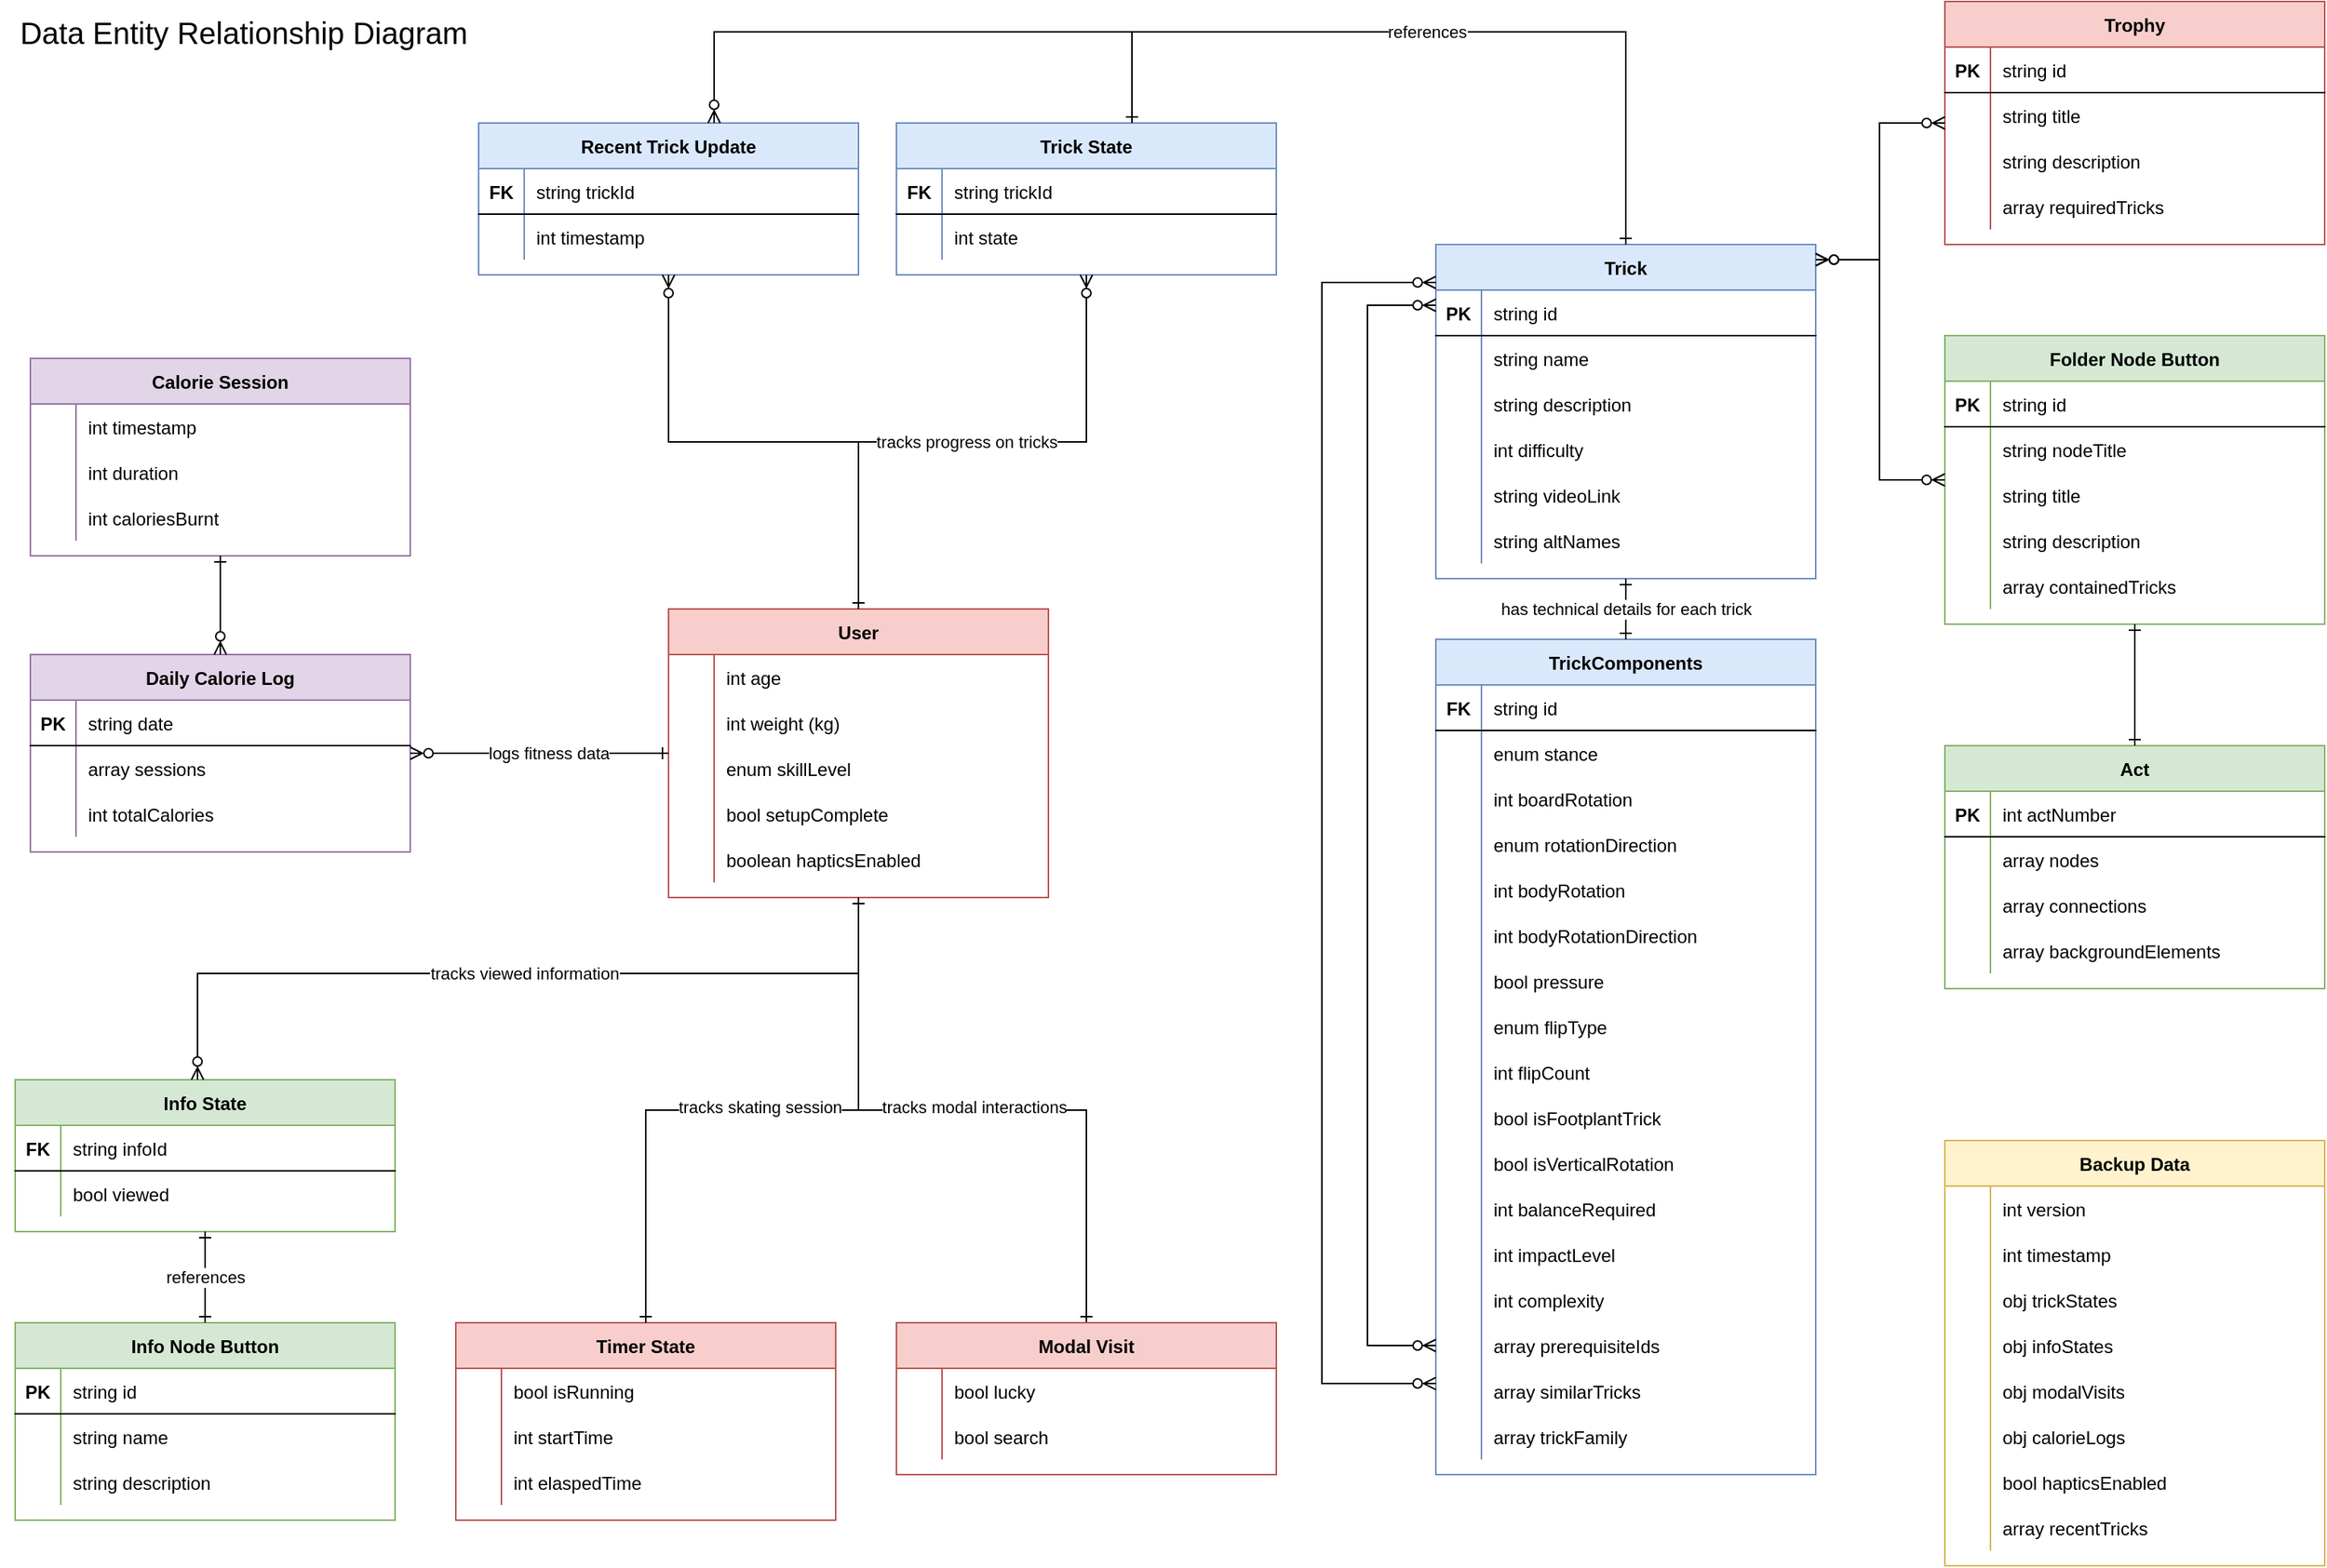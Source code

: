 <mxfile version="26.0.16">
  <diagram id="R2lEEEUBdFMjLlhIrx00" name="Page-1">
    <mxGraphModel dx="1986" dy="1237" grid="1" gridSize="10" guides="1" tooltips="1" connect="1" arrows="1" fold="1" page="1" pageScale="1" pageWidth="850" pageHeight="1100" math="0" shadow="0" extFonts="Permanent Marker^https://fonts.googleapis.com/css?family=Permanent+Marker">
      <root>
        <mxCell id="0" />
        <mxCell id="1" parent="0" />
        <mxCell id="buQOXSOkUz_eKf4NYBK2-4" value="Trick" style="shape=table;startSize=30;container=1;collapsible=1;childLayout=tableLayout;fixedRows=1;rowLines=0;fontStyle=1;align=center;resizeLast=1;fillColor=#dae8fc;strokeColor=#6c8ebf;" vertex="1" parent="1">
          <mxGeometry x="1025" y="190" width="250" height="220" as="geometry">
            <mxRectangle x="120" y="240" width="70" height="30" as="alternateBounds" />
          </mxGeometry>
        </mxCell>
        <mxCell id="buQOXSOkUz_eKf4NYBK2-5" value="" style="shape=partialRectangle;collapsible=0;dropTarget=0;pointerEvents=0;fillColor=none;points=[[0,0.5],[1,0.5]];portConstraint=eastwest;top=0;left=0;right=0;bottom=1;" vertex="1" parent="buQOXSOkUz_eKf4NYBK2-4">
          <mxGeometry y="30" width="250" height="30" as="geometry" />
        </mxCell>
        <mxCell id="buQOXSOkUz_eKf4NYBK2-6" value="PK" style="shape=partialRectangle;overflow=hidden;connectable=0;fillColor=none;top=0;left=0;bottom=0;right=0;fontStyle=1;" vertex="1" parent="buQOXSOkUz_eKf4NYBK2-5">
          <mxGeometry width="30" height="30" as="geometry">
            <mxRectangle width="30" height="30" as="alternateBounds" />
          </mxGeometry>
        </mxCell>
        <mxCell id="buQOXSOkUz_eKf4NYBK2-7" value="string id" style="shape=partialRectangle;overflow=hidden;connectable=0;fillColor=none;top=0;left=0;bottom=0;right=0;align=left;spacingLeft=6;fontStyle=0;" vertex="1" parent="buQOXSOkUz_eKf4NYBK2-5">
          <mxGeometry x="30" width="220" height="30" as="geometry">
            <mxRectangle width="220" height="30" as="alternateBounds" />
          </mxGeometry>
        </mxCell>
        <mxCell id="buQOXSOkUz_eKf4NYBK2-8" value="" style="shape=partialRectangle;collapsible=0;dropTarget=0;pointerEvents=0;fillColor=none;points=[[0,0.5],[1,0.5]];portConstraint=eastwest;top=0;left=0;right=0;bottom=0;" vertex="1" parent="buQOXSOkUz_eKf4NYBK2-4">
          <mxGeometry y="60" width="250" height="30" as="geometry" />
        </mxCell>
        <mxCell id="buQOXSOkUz_eKf4NYBK2-9" value="" style="shape=partialRectangle;overflow=hidden;connectable=0;fillColor=none;top=0;left=0;bottom=0;right=0;" vertex="1" parent="buQOXSOkUz_eKf4NYBK2-8">
          <mxGeometry width="30" height="30" as="geometry">
            <mxRectangle width="30" height="30" as="alternateBounds" />
          </mxGeometry>
        </mxCell>
        <mxCell id="buQOXSOkUz_eKf4NYBK2-10" value="string name" style="shape=partialRectangle;overflow=hidden;connectable=0;fillColor=none;top=0;left=0;bottom=0;right=0;align=left;spacingLeft=6;" vertex="1" parent="buQOXSOkUz_eKf4NYBK2-8">
          <mxGeometry x="30" width="220" height="30" as="geometry">
            <mxRectangle width="220" height="30" as="alternateBounds" />
          </mxGeometry>
        </mxCell>
        <mxCell id="buQOXSOkUz_eKf4NYBK2-25" value="" style="shape=partialRectangle;collapsible=0;dropTarget=0;pointerEvents=0;fillColor=none;points=[[0,0.5],[1,0.5]];portConstraint=eastwest;top=0;left=0;right=0;bottom=0;" vertex="1" parent="buQOXSOkUz_eKf4NYBK2-4">
          <mxGeometry y="90" width="250" height="30" as="geometry" />
        </mxCell>
        <mxCell id="buQOXSOkUz_eKf4NYBK2-26" value="" style="shape=partialRectangle;overflow=hidden;connectable=0;fillColor=none;top=0;left=0;bottom=0;right=0;" vertex="1" parent="buQOXSOkUz_eKf4NYBK2-25">
          <mxGeometry width="30" height="30" as="geometry">
            <mxRectangle width="30" height="30" as="alternateBounds" />
          </mxGeometry>
        </mxCell>
        <mxCell id="buQOXSOkUz_eKf4NYBK2-27" value="string description" style="shape=partialRectangle;overflow=hidden;connectable=0;fillColor=none;top=0;left=0;bottom=0;right=0;align=left;spacingLeft=6;" vertex="1" parent="buQOXSOkUz_eKf4NYBK2-25">
          <mxGeometry x="30" width="220" height="30" as="geometry">
            <mxRectangle width="220" height="30" as="alternateBounds" />
          </mxGeometry>
        </mxCell>
        <mxCell id="buQOXSOkUz_eKf4NYBK2-28" value="" style="shape=partialRectangle;collapsible=0;dropTarget=0;pointerEvents=0;fillColor=none;points=[[0,0.5],[1,0.5]];portConstraint=eastwest;top=0;left=0;right=0;bottom=0;" vertex="1" parent="buQOXSOkUz_eKf4NYBK2-4">
          <mxGeometry y="120" width="250" height="30" as="geometry" />
        </mxCell>
        <mxCell id="buQOXSOkUz_eKf4NYBK2-29" value="" style="shape=partialRectangle;overflow=hidden;connectable=0;fillColor=none;top=0;left=0;bottom=0;right=0;" vertex="1" parent="buQOXSOkUz_eKf4NYBK2-28">
          <mxGeometry width="30" height="30" as="geometry">
            <mxRectangle width="30" height="30" as="alternateBounds" />
          </mxGeometry>
        </mxCell>
        <mxCell id="buQOXSOkUz_eKf4NYBK2-30" value="int difficulty" style="shape=partialRectangle;overflow=hidden;connectable=0;fillColor=none;top=0;left=0;bottom=0;right=0;align=left;spacingLeft=6;" vertex="1" parent="buQOXSOkUz_eKf4NYBK2-28">
          <mxGeometry x="30" width="220" height="30" as="geometry">
            <mxRectangle width="220" height="30" as="alternateBounds" />
          </mxGeometry>
        </mxCell>
        <mxCell id="buQOXSOkUz_eKf4NYBK2-31" value="" style="shape=partialRectangle;collapsible=0;dropTarget=0;pointerEvents=0;fillColor=none;points=[[0,0.5],[1,0.5]];portConstraint=eastwest;top=0;left=0;right=0;bottom=0;" vertex="1" parent="buQOXSOkUz_eKf4NYBK2-4">
          <mxGeometry y="150" width="250" height="30" as="geometry" />
        </mxCell>
        <mxCell id="buQOXSOkUz_eKf4NYBK2-32" value="" style="shape=partialRectangle;overflow=hidden;connectable=0;fillColor=none;top=0;left=0;bottom=0;right=0;" vertex="1" parent="buQOXSOkUz_eKf4NYBK2-31">
          <mxGeometry width="30" height="30" as="geometry">
            <mxRectangle width="30" height="30" as="alternateBounds" />
          </mxGeometry>
        </mxCell>
        <mxCell id="buQOXSOkUz_eKf4NYBK2-33" value="string videoLink" style="shape=partialRectangle;overflow=hidden;connectable=0;fillColor=none;top=0;left=0;bottom=0;right=0;align=left;spacingLeft=6;" vertex="1" parent="buQOXSOkUz_eKf4NYBK2-31">
          <mxGeometry x="30" width="220" height="30" as="geometry">
            <mxRectangle width="220" height="30" as="alternateBounds" />
          </mxGeometry>
        </mxCell>
        <mxCell id="buQOXSOkUz_eKf4NYBK2-34" value="" style="shape=partialRectangle;collapsible=0;dropTarget=0;pointerEvents=0;fillColor=none;points=[[0,0.5],[1,0.5]];portConstraint=eastwest;top=0;left=0;right=0;bottom=0;" vertex="1" parent="buQOXSOkUz_eKf4NYBK2-4">
          <mxGeometry y="180" width="250" height="30" as="geometry" />
        </mxCell>
        <mxCell id="buQOXSOkUz_eKf4NYBK2-35" value="" style="shape=partialRectangle;overflow=hidden;connectable=0;fillColor=none;top=0;left=0;bottom=0;right=0;" vertex="1" parent="buQOXSOkUz_eKf4NYBK2-34">
          <mxGeometry width="30" height="30" as="geometry">
            <mxRectangle width="30" height="30" as="alternateBounds" />
          </mxGeometry>
        </mxCell>
        <mxCell id="buQOXSOkUz_eKf4NYBK2-36" value="string altNames" style="shape=partialRectangle;overflow=hidden;connectable=0;fillColor=none;top=0;left=0;bottom=0;right=0;align=left;spacingLeft=6;" vertex="1" parent="buQOXSOkUz_eKf4NYBK2-34">
          <mxGeometry x="30" width="220" height="30" as="geometry">
            <mxRectangle width="220" height="30" as="alternateBounds" />
          </mxGeometry>
        </mxCell>
        <mxCell id="buQOXSOkUz_eKf4NYBK2-43" value="TrickComponents" style="shape=table;startSize=30;container=1;collapsible=1;childLayout=tableLayout;fixedRows=1;rowLines=0;fontStyle=1;align=center;resizeLast=1;fillColor=#dae8fc;strokeColor=#6c8ebf;" vertex="1" parent="1">
          <mxGeometry x="1025" y="450" width="250" height="550" as="geometry">
            <mxRectangle x="120" y="240" width="70" height="30" as="alternateBounds" />
          </mxGeometry>
        </mxCell>
        <mxCell id="buQOXSOkUz_eKf4NYBK2-44" value="" style="shape=partialRectangle;collapsible=0;dropTarget=0;pointerEvents=0;fillColor=none;points=[[0,0.5],[1,0.5]];portConstraint=eastwest;top=0;left=0;right=0;bottom=1;" vertex="1" parent="buQOXSOkUz_eKf4NYBK2-43">
          <mxGeometry y="30" width="250" height="30" as="geometry" />
        </mxCell>
        <mxCell id="buQOXSOkUz_eKf4NYBK2-45" value="FK" style="shape=partialRectangle;overflow=hidden;connectable=0;fillColor=none;top=0;left=0;bottom=0;right=0;fontStyle=1;" vertex="1" parent="buQOXSOkUz_eKf4NYBK2-44">
          <mxGeometry width="30" height="30" as="geometry">
            <mxRectangle width="30" height="30" as="alternateBounds" />
          </mxGeometry>
        </mxCell>
        <mxCell id="buQOXSOkUz_eKf4NYBK2-46" value="string id" style="shape=partialRectangle;overflow=hidden;connectable=0;fillColor=none;top=0;left=0;bottom=0;right=0;align=left;spacingLeft=6;fontStyle=0;" vertex="1" parent="buQOXSOkUz_eKf4NYBK2-44">
          <mxGeometry x="30" width="220" height="30" as="geometry">
            <mxRectangle width="220" height="30" as="alternateBounds" />
          </mxGeometry>
        </mxCell>
        <mxCell id="buQOXSOkUz_eKf4NYBK2-47" value="" style="shape=partialRectangle;collapsible=0;dropTarget=0;pointerEvents=0;fillColor=none;points=[[0,0.5],[1,0.5]];portConstraint=eastwest;top=0;left=0;right=0;bottom=0;" vertex="1" parent="buQOXSOkUz_eKf4NYBK2-43">
          <mxGeometry y="60" width="250" height="30" as="geometry" />
        </mxCell>
        <mxCell id="buQOXSOkUz_eKf4NYBK2-48" value="" style="shape=partialRectangle;overflow=hidden;connectable=0;fillColor=none;top=0;left=0;bottom=0;right=0;" vertex="1" parent="buQOXSOkUz_eKf4NYBK2-47">
          <mxGeometry width="30" height="30" as="geometry">
            <mxRectangle width="30" height="30" as="alternateBounds" />
          </mxGeometry>
        </mxCell>
        <mxCell id="buQOXSOkUz_eKf4NYBK2-49" value="enum stance" style="shape=partialRectangle;overflow=hidden;connectable=0;fillColor=none;top=0;left=0;bottom=0;right=0;align=left;spacingLeft=6;" vertex="1" parent="buQOXSOkUz_eKf4NYBK2-47">
          <mxGeometry x="30" width="220" height="30" as="geometry">
            <mxRectangle width="220" height="30" as="alternateBounds" />
          </mxGeometry>
        </mxCell>
        <mxCell id="buQOXSOkUz_eKf4NYBK2-50" value="" style="shape=partialRectangle;collapsible=0;dropTarget=0;pointerEvents=0;fillColor=none;points=[[0,0.5],[1,0.5]];portConstraint=eastwest;top=0;left=0;right=0;bottom=0;" vertex="1" parent="buQOXSOkUz_eKf4NYBK2-43">
          <mxGeometry y="90" width="250" height="30" as="geometry" />
        </mxCell>
        <mxCell id="buQOXSOkUz_eKf4NYBK2-51" value="" style="shape=partialRectangle;overflow=hidden;connectable=0;fillColor=none;top=0;left=0;bottom=0;right=0;" vertex="1" parent="buQOXSOkUz_eKf4NYBK2-50">
          <mxGeometry width="30" height="30" as="geometry">
            <mxRectangle width="30" height="30" as="alternateBounds" />
          </mxGeometry>
        </mxCell>
        <mxCell id="buQOXSOkUz_eKf4NYBK2-52" value="int boardRotation" style="shape=partialRectangle;overflow=hidden;connectable=0;fillColor=none;top=0;left=0;bottom=0;right=0;align=left;spacingLeft=6;" vertex="1" parent="buQOXSOkUz_eKf4NYBK2-50">
          <mxGeometry x="30" width="220" height="30" as="geometry">
            <mxRectangle width="220" height="30" as="alternateBounds" />
          </mxGeometry>
        </mxCell>
        <mxCell id="buQOXSOkUz_eKf4NYBK2-53" value="" style="shape=partialRectangle;collapsible=0;dropTarget=0;pointerEvents=0;fillColor=none;points=[[0,0.5],[1,0.5]];portConstraint=eastwest;top=0;left=0;right=0;bottom=0;" vertex="1" parent="buQOXSOkUz_eKf4NYBK2-43">
          <mxGeometry y="120" width="250" height="30" as="geometry" />
        </mxCell>
        <mxCell id="buQOXSOkUz_eKf4NYBK2-54" value="" style="shape=partialRectangle;overflow=hidden;connectable=0;fillColor=none;top=0;left=0;bottom=0;right=0;" vertex="1" parent="buQOXSOkUz_eKf4NYBK2-53">
          <mxGeometry width="30" height="30" as="geometry">
            <mxRectangle width="30" height="30" as="alternateBounds" />
          </mxGeometry>
        </mxCell>
        <mxCell id="buQOXSOkUz_eKf4NYBK2-55" value="enum rotationDirection" style="shape=partialRectangle;overflow=hidden;connectable=0;fillColor=none;top=0;left=0;bottom=0;right=0;align=left;spacingLeft=6;" vertex="1" parent="buQOXSOkUz_eKf4NYBK2-53">
          <mxGeometry x="30" width="220" height="30" as="geometry">
            <mxRectangle width="220" height="30" as="alternateBounds" />
          </mxGeometry>
        </mxCell>
        <mxCell id="buQOXSOkUz_eKf4NYBK2-56" value="" style="shape=partialRectangle;collapsible=0;dropTarget=0;pointerEvents=0;fillColor=none;points=[[0,0.5],[1,0.5]];portConstraint=eastwest;top=0;left=0;right=0;bottom=0;" vertex="1" parent="buQOXSOkUz_eKf4NYBK2-43">
          <mxGeometry y="150" width="250" height="30" as="geometry" />
        </mxCell>
        <mxCell id="buQOXSOkUz_eKf4NYBK2-57" value="" style="shape=partialRectangle;overflow=hidden;connectable=0;fillColor=none;top=0;left=0;bottom=0;right=0;" vertex="1" parent="buQOXSOkUz_eKf4NYBK2-56">
          <mxGeometry width="30" height="30" as="geometry">
            <mxRectangle width="30" height="30" as="alternateBounds" />
          </mxGeometry>
        </mxCell>
        <mxCell id="buQOXSOkUz_eKf4NYBK2-58" value="int bodyRotation" style="shape=partialRectangle;overflow=hidden;connectable=0;fillColor=none;top=0;left=0;bottom=0;right=0;align=left;spacingLeft=6;" vertex="1" parent="buQOXSOkUz_eKf4NYBK2-56">
          <mxGeometry x="30" width="220" height="30" as="geometry">
            <mxRectangle width="220" height="30" as="alternateBounds" />
          </mxGeometry>
        </mxCell>
        <mxCell id="buQOXSOkUz_eKf4NYBK2-59" value="" style="shape=partialRectangle;collapsible=0;dropTarget=0;pointerEvents=0;fillColor=none;points=[[0,0.5],[1,0.5]];portConstraint=eastwest;top=0;left=0;right=0;bottom=0;" vertex="1" parent="buQOXSOkUz_eKf4NYBK2-43">
          <mxGeometry y="180" width="250" height="30" as="geometry" />
        </mxCell>
        <mxCell id="buQOXSOkUz_eKf4NYBK2-60" value="" style="shape=partialRectangle;overflow=hidden;connectable=0;fillColor=none;top=0;left=0;bottom=0;right=0;" vertex="1" parent="buQOXSOkUz_eKf4NYBK2-59">
          <mxGeometry width="30" height="30" as="geometry">
            <mxRectangle width="30" height="30" as="alternateBounds" />
          </mxGeometry>
        </mxCell>
        <mxCell id="buQOXSOkUz_eKf4NYBK2-61" value="int bodyRotationDirection" style="shape=partialRectangle;overflow=hidden;connectable=0;fillColor=none;top=0;left=0;bottom=0;right=0;align=left;spacingLeft=6;" vertex="1" parent="buQOXSOkUz_eKf4NYBK2-59">
          <mxGeometry x="30" width="220" height="30" as="geometry">
            <mxRectangle width="220" height="30" as="alternateBounds" />
          </mxGeometry>
        </mxCell>
        <mxCell id="buQOXSOkUz_eKf4NYBK2-62" value="" style="shape=partialRectangle;collapsible=0;dropTarget=0;pointerEvents=0;fillColor=none;points=[[0,0.5],[1,0.5]];portConstraint=eastwest;top=0;left=0;right=0;bottom=0;" vertex="1" parent="buQOXSOkUz_eKf4NYBK2-43">
          <mxGeometry y="210" width="250" height="30" as="geometry" />
        </mxCell>
        <mxCell id="buQOXSOkUz_eKf4NYBK2-63" value="" style="shape=partialRectangle;overflow=hidden;connectable=0;fillColor=none;top=0;left=0;bottom=0;right=0;" vertex="1" parent="buQOXSOkUz_eKf4NYBK2-62">
          <mxGeometry width="30" height="30" as="geometry">
            <mxRectangle width="30" height="30" as="alternateBounds" />
          </mxGeometry>
        </mxCell>
        <mxCell id="buQOXSOkUz_eKf4NYBK2-64" value="bool pressure" style="shape=partialRectangle;overflow=hidden;connectable=0;fillColor=none;top=0;left=0;bottom=0;right=0;align=left;spacingLeft=6;" vertex="1" parent="buQOXSOkUz_eKf4NYBK2-62">
          <mxGeometry x="30" width="220" height="30" as="geometry">
            <mxRectangle width="220" height="30" as="alternateBounds" />
          </mxGeometry>
        </mxCell>
        <mxCell id="buQOXSOkUz_eKf4NYBK2-65" value="" style="shape=partialRectangle;collapsible=0;dropTarget=0;pointerEvents=0;fillColor=none;points=[[0,0.5],[1,0.5]];portConstraint=eastwest;top=0;left=0;right=0;bottom=0;" vertex="1" parent="buQOXSOkUz_eKf4NYBK2-43">
          <mxGeometry y="240" width="250" height="30" as="geometry" />
        </mxCell>
        <mxCell id="buQOXSOkUz_eKf4NYBK2-66" value="" style="shape=partialRectangle;overflow=hidden;connectable=0;fillColor=none;top=0;left=0;bottom=0;right=0;" vertex="1" parent="buQOXSOkUz_eKf4NYBK2-65">
          <mxGeometry width="30" height="30" as="geometry">
            <mxRectangle width="30" height="30" as="alternateBounds" />
          </mxGeometry>
        </mxCell>
        <mxCell id="buQOXSOkUz_eKf4NYBK2-67" value="enum flipType" style="shape=partialRectangle;overflow=hidden;connectable=0;fillColor=none;top=0;left=0;bottom=0;right=0;align=left;spacingLeft=6;" vertex="1" parent="buQOXSOkUz_eKf4NYBK2-65">
          <mxGeometry x="30" width="220" height="30" as="geometry">
            <mxRectangle width="220" height="30" as="alternateBounds" />
          </mxGeometry>
        </mxCell>
        <mxCell id="buQOXSOkUz_eKf4NYBK2-68" value="" style="shape=partialRectangle;collapsible=0;dropTarget=0;pointerEvents=0;fillColor=none;points=[[0,0.5],[1,0.5]];portConstraint=eastwest;top=0;left=0;right=0;bottom=0;" vertex="1" parent="buQOXSOkUz_eKf4NYBK2-43">
          <mxGeometry y="270" width="250" height="30" as="geometry" />
        </mxCell>
        <mxCell id="buQOXSOkUz_eKf4NYBK2-69" value="" style="shape=partialRectangle;overflow=hidden;connectable=0;fillColor=none;top=0;left=0;bottom=0;right=0;" vertex="1" parent="buQOXSOkUz_eKf4NYBK2-68">
          <mxGeometry width="30" height="30" as="geometry">
            <mxRectangle width="30" height="30" as="alternateBounds" />
          </mxGeometry>
        </mxCell>
        <mxCell id="buQOXSOkUz_eKf4NYBK2-70" value="int flipCount" style="shape=partialRectangle;overflow=hidden;connectable=0;fillColor=none;top=0;left=0;bottom=0;right=0;align=left;spacingLeft=6;" vertex="1" parent="buQOXSOkUz_eKf4NYBK2-68">
          <mxGeometry x="30" width="220" height="30" as="geometry">
            <mxRectangle width="220" height="30" as="alternateBounds" />
          </mxGeometry>
        </mxCell>
        <mxCell id="buQOXSOkUz_eKf4NYBK2-71" value="" style="shape=partialRectangle;collapsible=0;dropTarget=0;pointerEvents=0;fillColor=none;points=[[0,0.5],[1,0.5]];portConstraint=eastwest;top=0;left=0;right=0;bottom=0;" vertex="1" parent="buQOXSOkUz_eKf4NYBK2-43">
          <mxGeometry y="300" width="250" height="30" as="geometry" />
        </mxCell>
        <mxCell id="buQOXSOkUz_eKf4NYBK2-72" value="" style="shape=partialRectangle;overflow=hidden;connectable=0;fillColor=none;top=0;left=0;bottom=0;right=0;" vertex="1" parent="buQOXSOkUz_eKf4NYBK2-71">
          <mxGeometry width="30" height="30" as="geometry">
            <mxRectangle width="30" height="30" as="alternateBounds" />
          </mxGeometry>
        </mxCell>
        <mxCell id="buQOXSOkUz_eKf4NYBK2-73" value="bool isFootplantTrick" style="shape=partialRectangle;overflow=hidden;connectable=0;fillColor=none;top=0;left=0;bottom=0;right=0;align=left;spacingLeft=6;" vertex="1" parent="buQOXSOkUz_eKf4NYBK2-71">
          <mxGeometry x="30" width="220" height="30" as="geometry">
            <mxRectangle width="220" height="30" as="alternateBounds" />
          </mxGeometry>
        </mxCell>
        <mxCell id="buQOXSOkUz_eKf4NYBK2-93" value="" style="shape=partialRectangle;collapsible=0;dropTarget=0;pointerEvents=0;fillColor=none;points=[[0,0.5],[1,0.5]];portConstraint=eastwest;top=0;left=0;right=0;bottom=0;" vertex="1" parent="buQOXSOkUz_eKf4NYBK2-43">
          <mxGeometry y="330" width="250" height="30" as="geometry" />
        </mxCell>
        <mxCell id="buQOXSOkUz_eKf4NYBK2-94" value="" style="shape=partialRectangle;overflow=hidden;connectable=0;fillColor=none;top=0;left=0;bottom=0;right=0;" vertex="1" parent="buQOXSOkUz_eKf4NYBK2-93">
          <mxGeometry width="30" height="30" as="geometry">
            <mxRectangle width="30" height="30" as="alternateBounds" />
          </mxGeometry>
        </mxCell>
        <mxCell id="buQOXSOkUz_eKf4NYBK2-95" value="bool isVerticalRotation" style="shape=partialRectangle;overflow=hidden;connectable=0;fillColor=none;top=0;left=0;bottom=0;right=0;align=left;spacingLeft=6;" vertex="1" parent="buQOXSOkUz_eKf4NYBK2-93">
          <mxGeometry x="30" width="220" height="30" as="geometry">
            <mxRectangle width="220" height="30" as="alternateBounds" />
          </mxGeometry>
        </mxCell>
        <mxCell id="buQOXSOkUz_eKf4NYBK2-96" value="" style="shape=partialRectangle;collapsible=0;dropTarget=0;pointerEvents=0;fillColor=none;points=[[0,0.5],[1,0.5]];portConstraint=eastwest;top=0;left=0;right=0;bottom=0;" vertex="1" parent="buQOXSOkUz_eKf4NYBK2-43">
          <mxGeometry y="360" width="250" height="30" as="geometry" />
        </mxCell>
        <mxCell id="buQOXSOkUz_eKf4NYBK2-97" value="" style="shape=partialRectangle;overflow=hidden;connectable=0;fillColor=none;top=0;left=0;bottom=0;right=0;" vertex="1" parent="buQOXSOkUz_eKf4NYBK2-96">
          <mxGeometry width="30" height="30" as="geometry">
            <mxRectangle width="30" height="30" as="alternateBounds" />
          </mxGeometry>
        </mxCell>
        <mxCell id="buQOXSOkUz_eKf4NYBK2-98" value="int balanceRequired" style="shape=partialRectangle;overflow=hidden;connectable=0;fillColor=none;top=0;left=0;bottom=0;right=0;align=left;spacingLeft=6;" vertex="1" parent="buQOXSOkUz_eKf4NYBK2-96">
          <mxGeometry x="30" width="220" height="30" as="geometry">
            <mxRectangle width="220" height="30" as="alternateBounds" />
          </mxGeometry>
        </mxCell>
        <mxCell id="buQOXSOkUz_eKf4NYBK2-99" value="" style="shape=partialRectangle;collapsible=0;dropTarget=0;pointerEvents=0;fillColor=none;points=[[0,0.5],[1,0.5]];portConstraint=eastwest;top=0;left=0;right=0;bottom=0;" vertex="1" parent="buQOXSOkUz_eKf4NYBK2-43">
          <mxGeometry y="390" width="250" height="30" as="geometry" />
        </mxCell>
        <mxCell id="buQOXSOkUz_eKf4NYBK2-100" value="" style="shape=partialRectangle;overflow=hidden;connectable=0;fillColor=none;top=0;left=0;bottom=0;right=0;" vertex="1" parent="buQOXSOkUz_eKf4NYBK2-99">
          <mxGeometry width="30" height="30" as="geometry">
            <mxRectangle width="30" height="30" as="alternateBounds" />
          </mxGeometry>
        </mxCell>
        <mxCell id="buQOXSOkUz_eKf4NYBK2-101" value="int impactLevel" style="shape=partialRectangle;overflow=hidden;connectable=0;fillColor=none;top=0;left=0;bottom=0;right=0;align=left;spacingLeft=6;" vertex="1" parent="buQOXSOkUz_eKf4NYBK2-99">
          <mxGeometry x="30" width="220" height="30" as="geometry">
            <mxRectangle width="220" height="30" as="alternateBounds" />
          </mxGeometry>
        </mxCell>
        <mxCell id="buQOXSOkUz_eKf4NYBK2-102" value="" style="shape=partialRectangle;collapsible=0;dropTarget=0;pointerEvents=0;fillColor=none;points=[[0,0.5],[1,0.5]];portConstraint=eastwest;top=0;left=0;right=0;bottom=0;" vertex="1" parent="buQOXSOkUz_eKf4NYBK2-43">
          <mxGeometry y="420" width="250" height="30" as="geometry" />
        </mxCell>
        <mxCell id="buQOXSOkUz_eKf4NYBK2-103" value="" style="shape=partialRectangle;overflow=hidden;connectable=0;fillColor=none;top=0;left=0;bottom=0;right=0;" vertex="1" parent="buQOXSOkUz_eKf4NYBK2-102">
          <mxGeometry width="30" height="30" as="geometry">
            <mxRectangle width="30" height="30" as="alternateBounds" />
          </mxGeometry>
        </mxCell>
        <mxCell id="buQOXSOkUz_eKf4NYBK2-104" value="int complexity" style="shape=partialRectangle;overflow=hidden;connectable=0;fillColor=none;top=0;left=0;bottom=0;right=0;align=left;spacingLeft=6;" vertex="1" parent="buQOXSOkUz_eKf4NYBK2-102">
          <mxGeometry x="30" width="220" height="30" as="geometry">
            <mxRectangle width="220" height="30" as="alternateBounds" />
          </mxGeometry>
        </mxCell>
        <mxCell id="buQOXSOkUz_eKf4NYBK2-105" value="" style="shape=partialRectangle;collapsible=0;dropTarget=0;pointerEvents=0;fillColor=none;points=[[0,0.5],[1,0.5]];portConstraint=eastwest;top=0;left=0;right=0;bottom=0;" vertex="1" parent="buQOXSOkUz_eKf4NYBK2-43">
          <mxGeometry y="450" width="250" height="30" as="geometry" />
        </mxCell>
        <mxCell id="buQOXSOkUz_eKf4NYBK2-106" value="" style="shape=partialRectangle;overflow=hidden;connectable=0;fillColor=none;top=0;left=0;bottom=0;right=0;" vertex="1" parent="buQOXSOkUz_eKf4NYBK2-105">
          <mxGeometry width="30" height="30" as="geometry">
            <mxRectangle width="30" height="30" as="alternateBounds" />
          </mxGeometry>
        </mxCell>
        <mxCell id="buQOXSOkUz_eKf4NYBK2-107" value="array prerequisiteIds" style="shape=partialRectangle;overflow=hidden;connectable=0;fillColor=none;top=0;left=0;bottom=0;right=0;align=left;spacingLeft=6;" vertex="1" parent="buQOXSOkUz_eKf4NYBK2-105">
          <mxGeometry x="30" width="220" height="30" as="geometry">
            <mxRectangle width="220" height="30" as="alternateBounds" />
          </mxGeometry>
        </mxCell>
        <mxCell id="buQOXSOkUz_eKf4NYBK2-108" value="" style="shape=partialRectangle;collapsible=0;dropTarget=0;pointerEvents=0;fillColor=none;points=[[0,0.5],[1,0.5]];portConstraint=eastwest;top=0;left=0;right=0;bottom=0;" vertex="1" parent="buQOXSOkUz_eKf4NYBK2-43">
          <mxGeometry y="480" width="250" height="30" as="geometry" />
        </mxCell>
        <mxCell id="buQOXSOkUz_eKf4NYBK2-109" value="" style="shape=partialRectangle;overflow=hidden;connectable=0;fillColor=none;top=0;left=0;bottom=0;right=0;" vertex="1" parent="buQOXSOkUz_eKf4NYBK2-108">
          <mxGeometry width="30" height="30" as="geometry">
            <mxRectangle width="30" height="30" as="alternateBounds" />
          </mxGeometry>
        </mxCell>
        <mxCell id="buQOXSOkUz_eKf4NYBK2-110" value="array similarTricks" style="shape=partialRectangle;overflow=hidden;connectable=0;fillColor=none;top=0;left=0;bottom=0;right=0;align=left;spacingLeft=6;" vertex="1" parent="buQOXSOkUz_eKf4NYBK2-108">
          <mxGeometry x="30" width="220" height="30" as="geometry">
            <mxRectangle width="220" height="30" as="alternateBounds" />
          </mxGeometry>
        </mxCell>
        <mxCell id="buQOXSOkUz_eKf4NYBK2-111" value="" style="shape=partialRectangle;collapsible=0;dropTarget=0;pointerEvents=0;fillColor=none;points=[[0,0.5],[1,0.5]];portConstraint=eastwest;top=0;left=0;right=0;bottom=0;" vertex="1" parent="buQOXSOkUz_eKf4NYBK2-43">
          <mxGeometry y="510" width="250" height="30" as="geometry" />
        </mxCell>
        <mxCell id="buQOXSOkUz_eKf4NYBK2-112" value="" style="shape=partialRectangle;overflow=hidden;connectable=0;fillColor=none;top=0;left=0;bottom=0;right=0;" vertex="1" parent="buQOXSOkUz_eKf4NYBK2-111">
          <mxGeometry width="30" height="30" as="geometry">
            <mxRectangle width="30" height="30" as="alternateBounds" />
          </mxGeometry>
        </mxCell>
        <mxCell id="buQOXSOkUz_eKf4NYBK2-113" value="array trickFamily" style="shape=partialRectangle;overflow=hidden;connectable=0;fillColor=none;top=0;left=0;bottom=0;right=0;align=left;spacingLeft=6;" vertex="1" parent="buQOXSOkUz_eKf4NYBK2-111">
          <mxGeometry x="30" width="220" height="30" as="geometry">
            <mxRectangle width="220" height="30" as="alternateBounds" />
          </mxGeometry>
        </mxCell>
        <mxCell id="buQOXSOkUz_eKf4NYBK2-317" style="edgeStyle=orthogonalEdgeStyle;rounded=0;orthogonalLoop=1;jettySize=auto;html=1;startArrow=ERone;startFill=0;endArrow=ERone;endFill=0;" edge="1" parent="1" source="buQOXSOkUz_eKf4NYBK2-74" target="buQOXSOkUz_eKf4NYBK2-207">
          <mxGeometry relative="1" as="geometry" />
        </mxCell>
        <mxCell id="buQOXSOkUz_eKf4NYBK2-345" value="tracks modal interactions" style="edgeLabel;html=1;align=center;verticalAlign=middle;resizable=0;points=[];" vertex="1" connectable="0" parent="buQOXSOkUz_eKf4NYBK2-317">
          <mxGeometry x="0.238" y="2" relative="1" as="geometry">
            <mxPoint x="-50" as="offset" />
          </mxGeometry>
        </mxCell>
        <mxCell id="buQOXSOkUz_eKf4NYBK2-74" value="User" style="shape=table;startSize=30;container=1;collapsible=1;childLayout=tableLayout;fixedRows=1;rowLines=0;fontStyle=1;align=center;resizeLast=1;fillColor=#f8cecc;strokeColor=#b85450;" vertex="1" parent="1">
          <mxGeometry x="520" y="430" width="250" height="190" as="geometry">
            <mxRectangle x="120" y="240" width="70" height="30" as="alternateBounds" />
          </mxGeometry>
        </mxCell>
        <mxCell id="buQOXSOkUz_eKf4NYBK2-78" value="" style="shape=partialRectangle;collapsible=0;dropTarget=0;pointerEvents=0;fillColor=none;points=[[0,0.5],[1,0.5]];portConstraint=eastwest;top=0;left=0;right=0;bottom=0;" vertex="1" parent="buQOXSOkUz_eKf4NYBK2-74">
          <mxGeometry y="30" width="250" height="30" as="geometry" />
        </mxCell>
        <mxCell id="buQOXSOkUz_eKf4NYBK2-79" value="" style="shape=partialRectangle;overflow=hidden;connectable=0;fillColor=none;top=0;left=0;bottom=0;right=0;" vertex="1" parent="buQOXSOkUz_eKf4NYBK2-78">
          <mxGeometry width="30" height="30" as="geometry">
            <mxRectangle width="30" height="30" as="alternateBounds" />
          </mxGeometry>
        </mxCell>
        <mxCell id="buQOXSOkUz_eKf4NYBK2-80" value="int age" style="shape=partialRectangle;overflow=hidden;connectable=0;fillColor=none;top=0;left=0;bottom=0;right=0;align=left;spacingLeft=6;" vertex="1" parent="buQOXSOkUz_eKf4NYBK2-78">
          <mxGeometry x="30" width="220" height="30" as="geometry">
            <mxRectangle width="220" height="30" as="alternateBounds" />
          </mxGeometry>
        </mxCell>
        <mxCell id="buQOXSOkUz_eKf4NYBK2-81" value="" style="shape=partialRectangle;collapsible=0;dropTarget=0;pointerEvents=0;fillColor=none;points=[[0,0.5],[1,0.5]];portConstraint=eastwest;top=0;left=0;right=0;bottom=0;" vertex="1" parent="buQOXSOkUz_eKf4NYBK2-74">
          <mxGeometry y="60" width="250" height="30" as="geometry" />
        </mxCell>
        <mxCell id="buQOXSOkUz_eKf4NYBK2-82" value="" style="shape=partialRectangle;overflow=hidden;connectable=0;fillColor=none;top=0;left=0;bottom=0;right=0;" vertex="1" parent="buQOXSOkUz_eKf4NYBK2-81">
          <mxGeometry width="30" height="30" as="geometry">
            <mxRectangle width="30" height="30" as="alternateBounds" />
          </mxGeometry>
        </mxCell>
        <mxCell id="buQOXSOkUz_eKf4NYBK2-83" value="int weight (kg)" style="shape=partialRectangle;overflow=hidden;connectable=0;fillColor=none;top=0;left=0;bottom=0;right=0;align=left;spacingLeft=6;" vertex="1" parent="buQOXSOkUz_eKf4NYBK2-81">
          <mxGeometry x="30" width="220" height="30" as="geometry">
            <mxRectangle width="220" height="30" as="alternateBounds" />
          </mxGeometry>
        </mxCell>
        <mxCell id="buQOXSOkUz_eKf4NYBK2-84" value="" style="shape=partialRectangle;collapsible=0;dropTarget=0;pointerEvents=0;fillColor=none;points=[[0,0.5],[1,0.5]];portConstraint=eastwest;top=0;left=0;right=0;bottom=0;" vertex="1" parent="buQOXSOkUz_eKf4NYBK2-74">
          <mxGeometry y="90" width="250" height="30" as="geometry" />
        </mxCell>
        <mxCell id="buQOXSOkUz_eKf4NYBK2-85" value="" style="shape=partialRectangle;overflow=hidden;connectable=0;fillColor=none;top=0;left=0;bottom=0;right=0;" vertex="1" parent="buQOXSOkUz_eKf4NYBK2-84">
          <mxGeometry width="30" height="30" as="geometry">
            <mxRectangle width="30" height="30" as="alternateBounds" />
          </mxGeometry>
        </mxCell>
        <mxCell id="buQOXSOkUz_eKf4NYBK2-86" value="enum skillLevel" style="shape=partialRectangle;overflow=hidden;connectable=0;fillColor=none;top=0;left=0;bottom=0;right=0;align=left;spacingLeft=6;" vertex="1" parent="buQOXSOkUz_eKf4NYBK2-84">
          <mxGeometry x="30" width="220" height="30" as="geometry">
            <mxRectangle width="220" height="30" as="alternateBounds" />
          </mxGeometry>
        </mxCell>
        <mxCell id="buQOXSOkUz_eKf4NYBK2-87" value="" style="shape=partialRectangle;collapsible=0;dropTarget=0;pointerEvents=0;fillColor=none;points=[[0,0.5],[1,0.5]];portConstraint=eastwest;top=0;left=0;right=0;bottom=0;" vertex="1" parent="buQOXSOkUz_eKf4NYBK2-74">
          <mxGeometry y="120" width="250" height="30" as="geometry" />
        </mxCell>
        <mxCell id="buQOXSOkUz_eKf4NYBK2-88" value="" style="shape=partialRectangle;overflow=hidden;connectable=0;fillColor=none;top=0;left=0;bottom=0;right=0;" vertex="1" parent="buQOXSOkUz_eKf4NYBK2-87">
          <mxGeometry width="30" height="30" as="geometry">
            <mxRectangle width="30" height="30" as="alternateBounds" />
          </mxGeometry>
        </mxCell>
        <mxCell id="buQOXSOkUz_eKf4NYBK2-89" value="bool setupComplete" style="shape=partialRectangle;overflow=hidden;connectable=0;fillColor=none;top=0;left=0;bottom=0;right=0;align=left;spacingLeft=6;" vertex="1" parent="buQOXSOkUz_eKf4NYBK2-87">
          <mxGeometry x="30" width="220" height="30" as="geometry">
            <mxRectangle width="220" height="30" as="alternateBounds" />
          </mxGeometry>
        </mxCell>
        <mxCell id="buQOXSOkUz_eKf4NYBK2-90" value="" style="shape=partialRectangle;collapsible=0;dropTarget=0;pointerEvents=0;fillColor=none;points=[[0,0.5],[1,0.5]];portConstraint=eastwest;top=0;left=0;right=0;bottom=0;" vertex="1" parent="buQOXSOkUz_eKf4NYBK2-74">
          <mxGeometry y="150" width="250" height="30" as="geometry" />
        </mxCell>
        <mxCell id="buQOXSOkUz_eKf4NYBK2-91" value="" style="shape=partialRectangle;overflow=hidden;connectable=0;fillColor=none;top=0;left=0;bottom=0;right=0;" vertex="1" parent="buQOXSOkUz_eKf4NYBK2-90">
          <mxGeometry width="30" height="30" as="geometry">
            <mxRectangle width="30" height="30" as="alternateBounds" />
          </mxGeometry>
        </mxCell>
        <mxCell id="buQOXSOkUz_eKf4NYBK2-92" value="boolean hapticsEnabled" style="shape=partialRectangle;overflow=hidden;connectable=0;fillColor=none;top=0;left=0;bottom=0;right=0;align=left;spacingLeft=6;" vertex="1" parent="buQOXSOkUz_eKf4NYBK2-90">
          <mxGeometry x="30" width="220" height="30" as="geometry">
            <mxRectangle width="220" height="30" as="alternateBounds" />
          </mxGeometry>
        </mxCell>
        <mxCell id="buQOXSOkUz_eKf4NYBK2-130" value="Folder Node Button" style="shape=table;startSize=30;container=1;collapsible=1;childLayout=tableLayout;fixedRows=1;rowLines=0;fontStyle=1;align=center;resizeLast=1;fillColor=#d5e8d4;strokeColor=#82b366;" vertex="1" parent="1">
          <mxGeometry x="1360" y="250" width="250" height="190" as="geometry">
            <mxRectangle x="120" y="240" width="70" height="30" as="alternateBounds" />
          </mxGeometry>
        </mxCell>
        <mxCell id="buQOXSOkUz_eKf4NYBK2-131" value="" style="shape=partialRectangle;collapsible=0;dropTarget=0;pointerEvents=0;fillColor=none;points=[[0,0.5],[1,0.5]];portConstraint=eastwest;top=0;left=0;right=0;bottom=1;" vertex="1" parent="buQOXSOkUz_eKf4NYBK2-130">
          <mxGeometry y="30" width="250" height="30" as="geometry" />
        </mxCell>
        <mxCell id="buQOXSOkUz_eKf4NYBK2-132" value="PK" style="shape=partialRectangle;overflow=hidden;connectable=0;fillColor=none;top=0;left=0;bottom=0;right=0;fontStyle=1;" vertex="1" parent="buQOXSOkUz_eKf4NYBK2-131">
          <mxGeometry width="30" height="30" as="geometry">
            <mxRectangle width="30" height="30" as="alternateBounds" />
          </mxGeometry>
        </mxCell>
        <mxCell id="buQOXSOkUz_eKf4NYBK2-133" value="string id" style="shape=partialRectangle;overflow=hidden;connectable=0;fillColor=none;top=0;left=0;bottom=0;right=0;align=left;spacingLeft=6;fontStyle=0;" vertex="1" parent="buQOXSOkUz_eKf4NYBK2-131">
          <mxGeometry x="30" width="220" height="30" as="geometry">
            <mxRectangle width="220" height="30" as="alternateBounds" />
          </mxGeometry>
        </mxCell>
        <mxCell id="buQOXSOkUz_eKf4NYBK2-137" value="" style="shape=partialRectangle;collapsible=0;dropTarget=0;pointerEvents=0;fillColor=none;points=[[0,0.5],[1,0.5]];portConstraint=eastwest;top=0;left=0;right=0;bottom=0;" vertex="1" parent="buQOXSOkUz_eKf4NYBK2-130">
          <mxGeometry y="60" width="250" height="30" as="geometry" />
        </mxCell>
        <mxCell id="buQOXSOkUz_eKf4NYBK2-138" value="" style="shape=partialRectangle;overflow=hidden;connectable=0;fillColor=none;top=0;left=0;bottom=0;right=0;" vertex="1" parent="buQOXSOkUz_eKf4NYBK2-137">
          <mxGeometry width="30" height="30" as="geometry">
            <mxRectangle width="30" height="30" as="alternateBounds" />
          </mxGeometry>
        </mxCell>
        <mxCell id="buQOXSOkUz_eKf4NYBK2-139" value="string nodeTitle" style="shape=partialRectangle;overflow=hidden;connectable=0;fillColor=none;top=0;left=0;bottom=0;right=0;align=left;spacingLeft=6;" vertex="1" parent="buQOXSOkUz_eKf4NYBK2-137">
          <mxGeometry x="30" width="220" height="30" as="geometry">
            <mxRectangle width="220" height="30" as="alternateBounds" />
          </mxGeometry>
        </mxCell>
        <mxCell id="buQOXSOkUz_eKf4NYBK2-140" value="" style="shape=partialRectangle;collapsible=0;dropTarget=0;pointerEvents=0;fillColor=none;points=[[0,0.5],[1,0.5]];portConstraint=eastwest;top=0;left=0;right=0;bottom=0;" vertex="1" parent="buQOXSOkUz_eKf4NYBK2-130">
          <mxGeometry y="90" width="250" height="30" as="geometry" />
        </mxCell>
        <mxCell id="buQOXSOkUz_eKf4NYBK2-141" value="" style="shape=partialRectangle;overflow=hidden;connectable=0;fillColor=none;top=0;left=0;bottom=0;right=0;" vertex="1" parent="buQOXSOkUz_eKf4NYBK2-140">
          <mxGeometry width="30" height="30" as="geometry">
            <mxRectangle width="30" height="30" as="alternateBounds" />
          </mxGeometry>
        </mxCell>
        <mxCell id="buQOXSOkUz_eKf4NYBK2-142" value="string title" style="shape=partialRectangle;overflow=hidden;connectable=0;fillColor=none;top=0;left=0;bottom=0;right=0;align=left;spacingLeft=6;" vertex="1" parent="buQOXSOkUz_eKf4NYBK2-140">
          <mxGeometry x="30" width="220" height="30" as="geometry">
            <mxRectangle width="220" height="30" as="alternateBounds" />
          </mxGeometry>
        </mxCell>
        <mxCell id="buQOXSOkUz_eKf4NYBK2-143" value="" style="shape=partialRectangle;collapsible=0;dropTarget=0;pointerEvents=0;fillColor=none;points=[[0,0.5],[1,0.5]];portConstraint=eastwest;top=0;left=0;right=0;bottom=0;" vertex="1" parent="buQOXSOkUz_eKf4NYBK2-130">
          <mxGeometry y="120" width="250" height="30" as="geometry" />
        </mxCell>
        <mxCell id="buQOXSOkUz_eKf4NYBK2-144" value="" style="shape=partialRectangle;overflow=hidden;connectable=0;fillColor=none;top=0;left=0;bottom=0;right=0;" vertex="1" parent="buQOXSOkUz_eKf4NYBK2-143">
          <mxGeometry width="30" height="30" as="geometry">
            <mxRectangle width="30" height="30" as="alternateBounds" />
          </mxGeometry>
        </mxCell>
        <mxCell id="buQOXSOkUz_eKf4NYBK2-145" value="string description" style="shape=partialRectangle;overflow=hidden;connectable=0;fillColor=none;top=0;left=0;bottom=0;right=0;align=left;spacingLeft=6;" vertex="1" parent="buQOXSOkUz_eKf4NYBK2-143">
          <mxGeometry x="30" width="220" height="30" as="geometry">
            <mxRectangle width="220" height="30" as="alternateBounds" />
          </mxGeometry>
        </mxCell>
        <mxCell id="buQOXSOkUz_eKf4NYBK2-146" value="" style="shape=partialRectangle;collapsible=0;dropTarget=0;pointerEvents=0;fillColor=none;points=[[0,0.5],[1,0.5]];portConstraint=eastwest;top=0;left=0;right=0;bottom=0;" vertex="1" parent="buQOXSOkUz_eKf4NYBK2-130">
          <mxGeometry y="150" width="250" height="30" as="geometry" />
        </mxCell>
        <mxCell id="buQOXSOkUz_eKf4NYBK2-147" value="" style="shape=partialRectangle;overflow=hidden;connectable=0;fillColor=none;top=0;left=0;bottom=0;right=0;" vertex="1" parent="buQOXSOkUz_eKf4NYBK2-146">
          <mxGeometry width="30" height="30" as="geometry">
            <mxRectangle width="30" height="30" as="alternateBounds" />
          </mxGeometry>
        </mxCell>
        <mxCell id="buQOXSOkUz_eKf4NYBK2-148" value="array containedTricks" style="shape=partialRectangle;overflow=hidden;connectable=0;fillColor=none;top=0;left=0;bottom=0;right=0;align=left;spacingLeft=6;" vertex="1" parent="buQOXSOkUz_eKf4NYBK2-146">
          <mxGeometry x="30" width="220" height="30" as="geometry">
            <mxRectangle width="220" height="30" as="alternateBounds" />
          </mxGeometry>
        </mxCell>
        <mxCell id="buQOXSOkUz_eKf4NYBK2-149" value="Info Node Button" style="shape=table;startSize=30;container=1;collapsible=1;childLayout=tableLayout;fixedRows=1;rowLines=0;fontStyle=1;align=center;resizeLast=1;fillColor=#d5e8d4;strokeColor=#82b366;" vertex="1" parent="1">
          <mxGeometry x="90" y="900" width="250" height="130" as="geometry">
            <mxRectangle x="120" y="240" width="70" height="30" as="alternateBounds" />
          </mxGeometry>
        </mxCell>
        <mxCell id="buQOXSOkUz_eKf4NYBK2-150" value="" style="shape=partialRectangle;collapsible=0;dropTarget=0;pointerEvents=0;fillColor=none;points=[[0,0.5],[1,0.5]];portConstraint=eastwest;top=0;left=0;right=0;bottom=1;" vertex="1" parent="buQOXSOkUz_eKf4NYBK2-149">
          <mxGeometry y="30" width="250" height="30" as="geometry" />
        </mxCell>
        <mxCell id="buQOXSOkUz_eKf4NYBK2-151" value="PK" style="shape=partialRectangle;overflow=hidden;connectable=0;fillColor=none;top=0;left=0;bottom=0;right=0;fontStyle=1;" vertex="1" parent="buQOXSOkUz_eKf4NYBK2-150">
          <mxGeometry width="30" height="30" as="geometry">
            <mxRectangle width="30" height="30" as="alternateBounds" />
          </mxGeometry>
        </mxCell>
        <mxCell id="buQOXSOkUz_eKf4NYBK2-152" value="string id" style="shape=partialRectangle;overflow=hidden;connectable=0;fillColor=none;top=0;left=0;bottom=0;right=0;align=left;spacingLeft=6;fontStyle=0;" vertex="1" parent="buQOXSOkUz_eKf4NYBK2-150">
          <mxGeometry x="30" width="220" height="30" as="geometry">
            <mxRectangle width="220" height="30" as="alternateBounds" />
          </mxGeometry>
        </mxCell>
        <mxCell id="buQOXSOkUz_eKf4NYBK2-156" value="" style="shape=partialRectangle;collapsible=0;dropTarget=0;pointerEvents=0;fillColor=none;points=[[0,0.5],[1,0.5]];portConstraint=eastwest;top=0;left=0;right=0;bottom=0;" vertex="1" parent="buQOXSOkUz_eKf4NYBK2-149">
          <mxGeometry y="60" width="250" height="30" as="geometry" />
        </mxCell>
        <mxCell id="buQOXSOkUz_eKf4NYBK2-157" value="" style="shape=partialRectangle;overflow=hidden;connectable=0;fillColor=none;top=0;left=0;bottom=0;right=0;" vertex="1" parent="buQOXSOkUz_eKf4NYBK2-156">
          <mxGeometry width="30" height="30" as="geometry">
            <mxRectangle width="30" height="30" as="alternateBounds" />
          </mxGeometry>
        </mxCell>
        <mxCell id="buQOXSOkUz_eKf4NYBK2-158" value="string name" style="shape=partialRectangle;overflow=hidden;connectable=0;fillColor=none;top=0;left=0;bottom=0;right=0;align=left;spacingLeft=6;" vertex="1" parent="buQOXSOkUz_eKf4NYBK2-156">
          <mxGeometry x="30" width="220" height="30" as="geometry">
            <mxRectangle width="220" height="30" as="alternateBounds" />
          </mxGeometry>
        </mxCell>
        <mxCell id="buQOXSOkUz_eKf4NYBK2-162" value="" style="shape=partialRectangle;collapsible=0;dropTarget=0;pointerEvents=0;fillColor=none;points=[[0,0.5],[1,0.5]];portConstraint=eastwest;top=0;left=0;right=0;bottom=0;" vertex="1" parent="buQOXSOkUz_eKf4NYBK2-149">
          <mxGeometry y="90" width="250" height="30" as="geometry" />
        </mxCell>
        <mxCell id="buQOXSOkUz_eKf4NYBK2-163" value="" style="shape=partialRectangle;overflow=hidden;connectable=0;fillColor=none;top=0;left=0;bottom=0;right=0;" vertex="1" parent="buQOXSOkUz_eKf4NYBK2-162">
          <mxGeometry width="30" height="30" as="geometry">
            <mxRectangle width="30" height="30" as="alternateBounds" />
          </mxGeometry>
        </mxCell>
        <mxCell id="buQOXSOkUz_eKf4NYBK2-164" value="string description" style="shape=partialRectangle;overflow=hidden;connectable=0;fillColor=none;top=0;left=0;bottom=0;right=0;align=left;spacingLeft=6;" vertex="1" parent="buQOXSOkUz_eKf4NYBK2-162">
          <mxGeometry x="30" width="220" height="30" as="geometry">
            <mxRectangle width="220" height="30" as="alternateBounds" />
          </mxGeometry>
        </mxCell>
        <mxCell id="buQOXSOkUz_eKf4NYBK2-168" value="Act" style="shape=table;startSize=30;container=1;collapsible=1;childLayout=tableLayout;fixedRows=1;rowLines=0;fontStyle=1;align=center;resizeLast=1;fillColor=#d5e8d4;strokeColor=#82b366;" vertex="1" parent="1">
          <mxGeometry x="1360" y="520" width="250" height="160" as="geometry">
            <mxRectangle x="120" y="240" width="70" height="30" as="alternateBounds" />
          </mxGeometry>
        </mxCell>
        <mxCell id="buQOXSOkUz_eKf4NYBK2-169" value="" style="shape=partialRectangle;collapsible=0;dropTarget=0;pointerEvents=0;fillColor=none;points=[[0,0.5],[1,0.5]];portConstraint=eastwest;top=0;left=0;right=0;bottom=1;" vertex="1" parent="buQOXSOkUz_eKf4NYBK2-168">
          <mxGeometry y="30" width="250" height="30" as="geometry" />
        </mxCell>
        <mxCell id="buQOXSOkUz_eKf4NYBK2-170" value="PK" style="shape=partialRectangle;overflow=hidden;connectable=0;fillColor=none;top=0;left=0;bottom=0;right=0;fontStyle=1;" vertex="1" parent="buQOXSOkUz_eKf4NYBK2-169">
          <mxGeometry width="30" height="30" as="geometry">
            <mxRectangle width="30" height="30" as="alternateBounds" />
          </mxGeometry>
        </mxCell>
        <mxCell id="buQOXSOkUz_eKf4NYBK2-171" value="int actNumber" style="shape=partialRectangle;overflow=hidden;connectable=0;fillColor=none;top=0;left=0;bottom=0;right=0;align=left;spacingLeft=6;fontStyle=0;" vertex="1" parent="buQOXSOkUz_eKf4NYBK2-169">
          <mxGeometry x="30" width="220" height="30" as="geometry">
            <mxRectangle width="220" height="30" as="alternateBounds" />
          </mxGeometry>
        </mxCell>
        <mxCell id="buQOXSOkUz_eKf4NYBK2-172" value="" style="shape=partialRectangle;collapsible=0;dropTarget=0;pointerEvents=0;fillColor=none;points=[[0,0.5],[1,0.5]];portConstraint=eastwest;top=0;left=0;right=0;bottom=0;" vertex="1" parent="buQOXSOkUz_eKf4NYBK2-168">
          <mxGeometry y="60" width="250" height="30" as="geometry" />
        </mxCell>
        <mxCell id="buQOXSOkUz_eKf4NYBK2-173" value="" style="shape=partialRectangle;overflow=hidden;connectable=0;fillColor=none;top=0;left=0;bottom=0;right=0;" vertex="1" parent="buQOXSOkUz_eKf4NYBK2-172">
          <mxGeometry width="30" height="30" as="geometry">
            <mxRectangle width="30" height="30" as="alternateBounds" />
          </mxGeometry>
        </mxCell>
        <mxCell id="buQOXSOkUz_eKf4NYBK2-174" value="array nodes" style="shape=partialRectangle;overflow=hidden;connectable=0;fillColor=none;top=0;left=0;bottom=0;right=0;align=left;spacingLeft=6;" vertex="1" parent="buQOXSOkUz_eKf4NYBK2-172">
          <mxGeometry x="30" width="220" height="30" as="geometry">
            <mxRectangle width="220" height="30" as="alternateBounds" />
          </mxGeometry>
        </mxCell>
        <mxCell id="buQOXSOkUz_eKf4NYBK2-175" value="" style="shape=partialRectangle;collapsible=0;dropTarget=0;pointerEvents=0;fillColor=none;points=[[0,0.5],[1,0.5]];portConstraint=eastwest;top=0;left=0;right=0;bottom=0;" vertex="1" parent="buQOXSOkUz_eKf4NYBK2-168">
          <mxGeometry y="90" width="250" height="30" as="geometry" />
        </mxCell>
        <mxCell id="buQOXSOkUz_eKf4NYBK2-176" value="" style="shape=partialRectangle;overflow=hidden;connectable=0;fillColor=none;top=0;left=0;bottom=0;right=0;" vertex="1" parent="buQOXSOkUz_eKf4NYBK2-175">
          <mxGeometry width="30" height="30" as="geometry">
            <mxRectangle width="30" height="30" as="alternateBounds" />
          </mxGeometry>
        </mxCell>
        <mxCell id="buQOXSOkUz_eKf4NYBK2-177" value="array connections" style="shape=partialRectangle;overflow=hidden;connectable=0;fillColor=none;top=0;left=0;bottom=0;right=0;align=left;spacingLeft=6;" vertex="1" parent="buQOXSOkUz_eKf4NYBK2-175">
          <mxGeometry x="30" width="220" height="30" as="geometry">
            <mxRectangle width="220" height="30" as="alternateBounds" />
          </mxGeometry>
        </mxCell>
        <mxCell id="buQOXSOkUz_eKf4NYBK2-178" value="" style="shape=partialRectangle;collapsible=0;dropTarget=0;pointerEvents=0;fillColor=none;points=[[0,0.5],[1,0.5]];portConstraint=eastwest;top=0;left=0;right=0;bottom=0;" vertex="1" parent="buQOXSOkUz_eKf4NYBK2-168">
          <mxGeometry y="120" width="250" height="30" as="geometry" />
        </mxCell>
        <mxCell id="buQOXSOkUz_eKf4NYBK2-179" value="" style="shape=partialRectangle;overflow=hidden;connectable=0;fillColor=none;top=0;left=0;bottom=0;right=0;" vertex="1" parent="buQOXSOkUz_eKf4NYBK2-178">
          <mxGeometry width="30" height="30" as="geometry">
            <mxRectangle width="30" height="30" as="alternateBounds" />
          </mxGeometry>
        </mxCell>
        <mxCell id="buQOXSOkUz_eKf4NYBK2-180" value="array backgroundElements" style="shape=partialRectangle;overflow=hidden;connectable=0;fillColor=none;top=0;left=0;bottom=0;right=0;align=left;spacingLeft=6;" vertex="1" parent="buQOXSOkUz_eKf4NYBK2-178">
          <mxGeometry x="30" width="220" height="30" as="geometry">
            <mxRectangle width="220" height="30" as="alternateBounds" />
          </mxGeometry>
        </mxCell>
        <mxCell id="buQOXSOkUz_eKf4NYBK2-181" value="Trophy" style="shape=table;startSize=30;container=1;collapsible=1;childLayout=tableLayout;fixedRows=1;rowLines=0;fontStyle=1;align=center;resizeLast=1;fillColor=#f8cecc;strokeColor=#b85450;" vertex="1" parent="1">
          <mxGeometry x="1360" y="30" width="250" height="160" as="geometry">
            <mxRectangle x="120" y="240" width="70" height="30" as="alternateBounds" />
          </mxGeometry>
        </mxCell>
        <mxCell id="buQOXSOkUz_eKf4NYBK2-182" value="" style="shape=partialRectangle;collapsible=0;dropTarget=0;pointerEvents=0;fillColor=none;points=[[0,0.5],[1,0.5]];portConstraint=eastwest;top=0;left=0;right=0;bottom=1;" vertex="1" parent="buQOXSOkUz_eKf4NYBK2-181">
          <mxGeometry y="30" width="250" height="30" as="geometry" />
        </mxCell>
        <mxCell id="buQOXSOkUz_eKf4NYBK2-183" value="PK" style="shape=partialRectangle;overflow=hidden;connectable=0;fillColor=none;top=0;left=0;bottom=0;right=0;fontStyle=1;" vertex="1" parent="buQOXSOkUz_eKf4NYBK2-182">
          <mxGeometry width="30" height="30" as="geometry">
            <mxRectangle width="30" height="30" as="alternateBounds" />
          </mxGeometry>
        </mxCell>
        <mxCell id="buQOXSOkUz_eKf4NYBK2-184" value="string id" style="shape=partialRectangle;overflow=hidden;connectable=0;fillColor=none;top=0;left=0;bottom=0;right=0;align=left;spacingLeft=6;fontStyle=0;" vertex="1" parent="buQOXSOkUz_eKf4NYBK2-182">
          <mxGeometry x="30" width="220" height="30" as="geometry">
            <mxRectangle width="220" height="30" as="alternateBounds" />
          </mxGeometry>
        </mxCell>
        <mxCell id="buQOXSOkUz_eKf4NYBK2-185" value="" style="shape=partialRectangle;collapsible=0;dropTarget=0;pointerEvents=0;fillColor=none;points=[[0,0.5],[1,0.5]];portConstraint=eastwest;top=0;left=0;right=0;bottom=0;" vertex="1" parent="buQOXSOkUz_eKf4NYBK2-181">
          <mxGeometry y="60" width="250" height="30" as="geometry" />
        </mxCell>
        <mxCell id="buQOXSOkUz_eKf4NYBK2-186" value="" style="shape=partialRectangle;overflow=hidden;connectable=0;fillColor=none;top=0;left=0;bottom=0;right=0;" vertex="1" parent="buQOXSOkUz_eKf4NYBK2-185">
          <mxGeometry width="30" height="30" as="geometry">
            <mxRectangle width="30" height="30" as="alternateBounds" />
          </mxGeometry>
        </mxCell>
        <mxCell id="buQOXSOkUz_eKf4NYBK2-187" value="string title" style="shape=partialRectangle;overflow=hidden;connectable=0;fillColor=none;top=0;left=0;bottom=0;right=0;align=left;spacingLeft=6;" vertex="1" parent="buQOXSOkUz_eKf4NYBK2-185">
          <mxGeometry x="30" width="220" height="30" as="geometry">
            <mxRectangle width="220" height="30" as="alternateBounds" />
          </mxGeometry>
        </mxCell>
        <mxCell id="buQOXSOkUz_eKf4NYBK2-188" value="" style="shape=partialRectangle;collapsible=0;dropTarget=0;pointerEvents=0;fillColor=none;points=[[0,0.5],[1,0.5]];portConstraint=eastwest;top=0;left=0;right=0;bottom=0;" vertex="1" parent="buQOXSOkUz_eKf4NYBK2-181">
          <mxGeometry y="90" width="250" height="30" as="geometry" />
        </mxCell>
        <mxCell id="buQOXSOkUz_eKf4NYBK2-189" value="" style="shape=partialRectangle;overflow=hidden;connectable=0;fillColor=none;top=0;left=0;bottom=0;right=0;" vertex="1" parent="buQOXSOkUz_eKf4NYBK2-188">
          <mxGeometry width="30" height="30" as="geometry">
            <mxRectangle width="30" height="30" as="alternateBounds" />
          </mxGeometry>
        </mxCell>
        <mxCell id="buQOXSOkUz_eKf4NYBK2-190" value="string description" style="shape=partialRectangle;overflow=hidden;connectable=0;fillColor=none;top=0;left=0;bottom=0;right=0;align=left;spacingLeft=6;" vertex="1" parent="buQOXSOkUz_eKf4NYBK2-188">
          <mxGeometry x="30" width="220" height="30" as="geometry">
            <mxRectangle width="220" height="30" as="alternateBounds" />
          </mxGeometry>
        </mxCell>
        <mxCell id="buQOXSOkUz_eKf4NYBK2-191" value="" style="shape=partialRectangle;collapsible=0;dropTarget=0;pointerEvents=0;fillColor=none;points=[[0,0.5],[1,0.5]];portConstraint=eastwest;top=0;left=0;right=0;bottom=0;" vertex="1" parent="buQOXSOkUz_eKf4NYBK2-181">
          <mxGeometry y="120" width="250" height="30" as="geometry" />
        </mxCell>
        <mxCell id="buQOXSOkUz_eKf4NYBK2-192" value="" style="shape=partialRectangle;overflow=hidden;connectable=0;fillColor=none;top=0;left=0;bottom=0;right=0;" vertex="1" parent="buQOXSOkUz_eKf4NYBK2-191">
          <mxGeometry width="30" height="30" as="geometry">
            <mxRectangle width="30" height="30" as="alternateBounds" />
          </mxGeometry>
        </mxCell>
        <mxCell id="buQOXSOkUz_eKf4NYBK2-193" value="array requiredTricks" style="shape=partialRectangle;overflow=hidden;connectable=0;fillColor=none;top=0;left=0;bottom=0;right=0;align=left;spacingLeft=6;" vertex="1" parent="buQOXSOkUz_eKf4NYBK2-191">
          <mxGeometry x="30" width="220" height="30" as="geometry">
            <mxRectangle width="220" height="30" as="alternateBounds" />
          </mxGeometry>
        </mxCell>
        <mxCell id="buQOXSOkUz_eKf4NYBK2-194" value="Trick State" style="shape=table;startSize=30;container=1;collapsible=1;childLayout=tableLayout;fixedRows=1;rowLines=0;fontStyle=1;align=center;resizeLast=1;fillColor=#dae8fc;strokeColor=#6c8ebf;" vertex="1" parent="1">
          <mxGeometry x="670" y="110" width="250" height="100.0" as="geometry">
            <mxRectangle x="120" y="240" width="70" height="30" as="alternateBounds" />
          </mxGeometry>
        </mxCell>
        <mxCell id="buQOXSOkUz_eKf4NYBK2-195" value="" style="shape=partialRectangle;collapsible=0;dropTarget=0;pointerEvents=0;fillColor=none;points=[[0,0.5],[1,0.5]];portConstraint=eastwest;top=0;left=0;right=0;bottom=1;" vertex="1" parent="buQOXSOkUz_eKf4NYBK2-194">
          <mxGeometry y="30" width="250" height="30" as="geometry" />
        </mxCell>
        <mxCell id="buQOXSOkUz_eKf4NYBK2-196" value="FK" style="shape=partialRectangle;overflow=hidden;connectable=0;fillColor=none;top=0;left=0;bottom=0;right=0;fontStyle=1;" vertex="1" parent="buQOXSOkUz_eKf4NYBK2-195">
          <mxGeometry width="30" height="30" as="geometry">
            <mxRectangle width="30" height="30" as="alternateBounds" />
          </mxGeometry>
        </mxCell>
        <mxCell id="buQOXSOkUz_eKf4NYBK2-197" value="string trickId" style="shape=partialRectangle;overflow=hidden;connectable=0;fillColor=none;top=0;left=0;bottom=0;right=0;align=left;spacingLeft=6;fontStyle=0;" vertex="1" parent="buQOXSOkUz_eKf4NYBK2-195">
          <mxGeometry x="30" width="220" height="30" as="geometry">
            <mxRectangle width="220" height="30" as="alternateBounds" />
          </mxGeometry>
        </mxCell>
        <mxCell id="buQOXSOkUz_eKf4NYBK2-198" value="" style="shape=partialRectangle;collapsible=0;dropTarget=0;pointerEvents=0;fillColor=none;points=[[0,0.5],[1,0.5]];portConstraint=eastwest;top=0;left=0;right=0;bottom=0;" vertex="1" parent="buQOXSOkUz_eKf4NYBK2-194">
          <mxGeometry y="60" width="250" height="30" as="geometry" />
        </mxCell>
        <mxCell id="buQOXSOkUz_eKf4NYBK2-199" value="" style="shape=partialRectangle;overflow=hidden;connectable=0;fillColor=none;top=0;left=0;bottom=0;right=0;" vertex="1" parent="buQOXSOkUz_eKf4NYBK2-198">
          <mxGeometry width="30" height="30" as="geometry">
            <mxRectangle width="30" height="30" as="alternateBounds" />
          </mxGeometry>
        </mxCell>
        <mxCell id="buQOXSOkUz_eKf4NYBK2-200" value="int state" style="shape=partialRectangle;overflow=hidden;connectable=0;fillColor=none;top=0;left=0;bottom=0;right=0;align=left;spacingLeft=6;" vertex="1" parent="buQOXSOkUz_eKf4NYBK2-198">
          <mxGeometry x="30" width="220" height="30" as="geometry">
            <mxRectangle width="220" height="30" as="alternateBounds" />
          </mxGeometry>
        </mxCell>
        <mxCell id="buQOXSOkUz_eKf4NYBK2-207" value="Modal Visit" style="shape=table;startSize=30;container=1;collapsible=1;childLayout=tableLayout;fixedRows=1;rowLines=0;fontStyle=1;align=center;resizeLast=1;fillColor=#f8cecc;strokeColor=#b85450;" vertex="1" parent="1">
          <mxGeometry x="670" y="900" width="250" height="100.0" as="geometry">
            <mxRectangle x="120" y="240" width="70" height="30" as="alternateBounds" />
          </mxGeometry>
        </mxCell>
        <mxCell id="buQOXSOkUz_eKf4NYBK2-211" value="" style="shape=partialRectangle;collapsible=0;dropTarget=0;pointerEvents=0;fillColor=none;points=[[0,0.5],[1,0.5]];portConstraint=eastwest;top=0;left=0;right=0;bottom=0;" vertex="1" parent="buQOXSOkUz_eKf4NYBK2-207">
          <mxGeometry y="30" width="250" height="30" as="geometry" />
        </mxCell>
        <mxCell id="buQOXSOkUz_eKf4NYBK2-212" value="" style="shape=partialRectangle;overflow=hidden;connectable=0;fillColor=none;top=0;left=0;bottom=0;right=0;" vertex="1" parent="buQOXSOkUz_eKf4NYBK2-211">
          <mxGeometry width="30" height="30" as="geometry">
            <mxRectangle width="30" height="30" as="alternateBounds" />
          </mxGeometry>
        </mxCell>
        <mxCell id="buQOXSOkUz_eKf4NYBK2-213" value="bool lucky" style="shape=partialRectangle;overflow=hidden;connectable=0;fillColor=none;top=0;left=0;bottom=0;right=0;align=left;spacingLeft=6;" vertex="1" parent="buQOXSOkUz_eKf4NYBK2-211">
          <mxGeometry x="30" width="220" height="30" as="geometry">
            <mxRectangle width="220" height="30" as="alternateBounds" />
          </mxGeometry>
        </mxCell>
        <mxCell id="buQOXSOkUz_eKf4NYBK2-214" value="" style="shape=partialRectangle;collapsible=0;dropTarget=0;pointerEvents=0;fillColor=none;points=[[0,0.5],[1,0.5]];portConstraint=eastwest;top=0;left=0;right=0;bottom=0;" vertex="1" parent="buQOXSOkUz_eKf4NYBK2-207">
          <mxGeometry y="60" width="250" height="30" as="geometry" />
        </mxCell>
        <mxCell id="buQOXSOkUz_eKf4NYBK2-215" value="" style="shape=partialRectangle;overflow=hidden;connectable=0;fillColor=none;top=0;left=0;bottom=0;right=0;" vertex="1" parent="buQOXSOkUz_eKf4NYBK2-214">
          <mxGeometry width="30" height="30" as="geometry">
            <mxRectangle width="30" height="30" as="alternateBounds" />
          </mxGeometry>
        </mxCell>
        <mxCell id="buQOXSOkUz_eKf4NYBK2-216" value="bool search" style="shape=partialRectangle;overflow=hidden;connectable=0;fillColor=none;top=0;left=0;bottom=0;right=0;align=left;spacingLeft=6;" vertex="1" parent="buQOXSOkUz_eKf4NYBK2-214">
          <mxGeometry x="30" width="220" height="30" as="geometry">
            <mxRectangle width="220" height="30" as="alternateBounds" />
          </mxGeometry>
        </mxCell>
        <mxCell id="buQOXSOkUz_eKf4NYBK2-224" value="Info State" style="shape=table;startSize=30;container=1;collapsible=1;childLayout=tableLayout;fixedRows=1;rowLines=0;fontStyle=1;align=center;resizeLast=1;fillColor=#d5e8d4;strokeColor=#82b366;" vertex="1" parent="1">
          <mxGeometry x="90" y="740" width="250" height="100.0" as="geometry">
            <mxRectangle x="120" y="240" width="70" height="30" as="alternateBounds" />
          </mxGeometry>
        </mxCell>
        <mxCell id="buQOXSOkUz_eKf4NYBK2-225" value="" style="shape=partialRectangle;collapsible=0;dropTarget=0;pointerEvents=0;fillColor=none;points=[[0,0.5],[1,0.5]];portConstraint=eastwest;top=0;left=0;right=0;bottom=1;" vertex="1" parent="buQOXSOkUz_eKf4NYBK2-224">
          <mxGeometry y="30" width="250" height="30" as="geometry" />
        </mxCell>
        <mxCell id="buQOXSOkUz_eKf4NYBK2-226" value="FK" style="shape=partialRectangle;overflow=hidden;connectable=0;fillColor=none;top=0;left=0;bottom=0;right=0;fontStyle=1;" vertex="1" parent="buQOXSOkUz_eKf4NYBK2-225">
          <mxGeometry width="30" height="30" as="geometry">
            <mxRectangle width="30" height="30" as="alternateBounds" />
          </mxGeometry>
        </mxCell>
        <mxCell id="buQOXSOkUz_eKf4NYBK2-227" value="string infoId" style="shape=partialRectangle;overflow=hidden;connectable=0;fillColor=none;top=0;left=0;bottom=0;right=0;align=left;spacingLeft=6;fontStyle=0;" vertex="1" parent="buQOXSOkUz_eKf4NYBK2-225">
          <mxGeometry x="30" width="220" height="30" as="geometry">
            <mxRectangle width="220" height="30" as="alternateBounds" />
          </mxGeometry>
        </mxCell>
        <mxCell id="buQOXSOkUz_eKf4NYBK2-228" value="" style="shape=partialRectangle;collapsible=0;dropTarget=0;pointerEvents=0;fillColor=none;points=[[0,0.5],[1,0.5]];portConstraint=eastwest;top=0;left=0;right=0;bottom=0;" vertex="1" parent="buQOXSOkUz_eKf4NYBK2-224">
          <mxGeometry y="60" width="250" height="30" as="geometry" />
        </mxCell>
        <mxCell id="buQOXSOkUz_eKf4NYBK2-229" value="" style="shape=partialRectangle;overflow=hidden;connectable=0;fillColor=none;top=0;left=0;bottom=0;right=0;" vertex="1" parent="buQOXSOkUz_eKf4NYBK2-228">
          <mxGeometry width="30" height="30" as="geometry">
            <mxRectangle width="30" height="30" as="alternateBounds" />
          </mxGeometry>
        </mxCell>
        <mxCell id="buQOXSOkUz_eKf4NYBK2-230" value="bool viewed" style="shape=partialRectangle;overflow=hidden;connectable=0;fillColor=none;top=0;left=0;bottom=0;right=0;align=left;spacingLeft=6;" vertex="1" parent="buQOXSOkUz_eKf4NYBK2-228">
          <mxGeometry x="30" width="220" height="30" as="geometry">
            <mxRectangle width="220" height="30" as="alternateBounds" />
          </mxGeometry>
        </mxCell>
        <mxCell id="buQOXSOkUz_eKf4NYBK2-231" value="Timer State" style="shape=table;startSize=30;container=1;collapsible=1;childLayout=tableLayout;fixedRows=1;rowLines=0;fontStyle=1;align=center;resizeLast=1;fillColor=#f8cecc;strokeColor=#b85450;" vertex="1" parent="1">
          <mxGeometry x="380" y="900" width="250" height="130.0" as="geometry">
            <mxRectangle x="120" y="240" width="70" height="30" as="alternateBounds" />
          </mxGeometry>
        </mxCell>
        <mxCell id="buQOXSOkUz_eKf4NYBK2-235" value="" style="shape=partialRectangle;collapsible=0;dropTarget=0;pointerEvents=0;fillColor=none;points=[[0,0.5],[1,0.5]];portConstraint=eastwest;top=0;left=0;right=0;bottom=0;" vertex="1" parent="buQOXSOkUz_eKf4NYBK2-231">
          <mxGeometry y="30" width="250" height="30" as="geometry" />
        </mxCell>
        <mxCell id="buQOXSOkUz_eKf4NYBK2-236" value="" style="shape=partialRectangle;overflow=hidden;connectable=0;fillColor=none;top=0;left=0;bottom=0;right=0;" vertex="1" parent="buQOXSOkUz_eKf4NYBK2-235">
          <mxGeometry width="30" height="30" as="geometry">
            <mxRectangle width="30" height="30" as="alternateBounds" />
          </mxGeometry>
        </mxCell>
        <mxCell id="buQOXSOkUz_eKf4NYBK2-237" value="bool isRunning" style="shape=partialRectangle;overflow=hidden;connectable=0;fillColor=none;top=0;left=0;bottom=0;right=0;align=left;spacingLeft=6;" vertex="1" parent="buQOXSOkUz_eKf4NYBK2-235">
          <mxGeometry x="30" width="220" height="30" as="geometry">
            <mxRectangle width="220" height="30" as="alternateBounds" />
          </mxGeometry>
        </mxCell>
        <mxCell id="buQOXSOkUz_eKf4NYBK2-238" value="" style="shape=partialRectangle;collapsible=0;dropTarget=0;pointerEvents=0;fillColor=none;points=[[0,0.5],[1,0.5]];portConstraint=eastwest;top=0;left=0;right=0;bottom=0;" vertex="1" parent="buQOXSOkUz_eKf4NYBK2-231">
          <mxGeometry y="60" width="250" height="30" as="geometry" />
        </mxCell>
        <mxCell id="buQOXSOkUz_eKf4NYBK2-239" value="" style="shape=partialRectangle;overflow=hidden;connectable=0;fillColor=none;top=0;left=0;bottom=0;right=0;" vertex="1" parent="buQOXSOkUz_eKf4NYBK2-238">
          <mxGeometry width="30" height="30" as="geometry">
            <mxRectangle width="30" height="30" as="alternateBounds" />
          </mxGeometry>
        </mxCell>
        <mxCell id="buQOXSOkUz_eKf4NYBK2-240" value="int startTime" style="shape=partialRectangle;overflow=hidden;connectable=0;fillColor=none;top=0;left=0;bottom=0;right=0;align=left;spacingLeft=6;" vertex="1" parent="buQOXSOkUz_eKf4NYBK2-238">
          <mxGeometry x="30" width="220" height="30" as="geometry">
            <mxRectangle width="220" height="30" as="alternateBounds" />
          </mxGeometry>
        </mxCell>
        <mxCell id="buQOXSOkUz_eKf4NYBK2-241" value="" style="shape=partialRectangle;collapsible=0;dropTarget=0;pointerEvents=0;fillColor=none;points=[[0,0.5],[1,0.5]];portConstraint=eastwest;top=0;left=0;right=0;bottom=0;" vertex="1" parent="buQOXSOkUz_eKf4NYBK2-231">
          <mxGeometry y="90" width="250" height="30" as="geometry" />
        </mxCell>
        <mxCell id="buQOXSOkUz_eKf4NYBK2-242" value="" style="shape=partialRectangle;overflow=hidden;connectable=0;fillColor=none;top=0;left=0;bottom=0;right=0;" vertex="1" parent="buQOXSOkUz_eKf4NYBK2-241">
          <mxGeometry width="30" height="30" as="geometry">
            <mxRectangle width="30" height="30" as="alternateBounds" />
          </mxGeometry>
        </mxCell>
        <mxCell id="buQOXSOkUz_eKf4NYBK2-243" value="int elaspedTime" style="shape=partialRectangle;overflow=hidden;connectable=0;fillColor=none;top=0;left=0;bottom=0;right=0;align=left;spacingLeft=6;" vertex="1" parent="buQOXSOkUz_eKf4NYBK2-241">
          <mxGeometry x="30" width="220" height="30" as="geometry">
            <mxRectangle width="220" height="30" as="alternateBounds" />
          </mxGeometry>
        </mxCell>
        <mxCell id="buQOXSOkUz_eKf4NYBK2-244" value="Backup Data" style="shape=table;startSize=30;container=1;collapsible=1;childLayout=tableLayout;fixedRows=1;rowLines=0;fontStyle=1;align=center;resizeLast=1;fillColor=#fff2cc;strokeColor=#d6b656;" vertex="1" parent="1">
          <mxGeometry x="1360" y="780" width="250" height="280.0" as="geometry">
            <mxRectangle x="120" y="240" width="70" height="30" as="alternateBounds" />
          </mxGeometry>
        </mxCell>
        <mxCell id="buQOXSOkUz_eKf4NYBK2-245" value="" style="shape=partialRectangle;collapsible=0;dropTarget=0;pointerEvents=0;fillColor=none;points=[[0,0.5],[1,0.5]];portConstraint=eastwest;top=0;left=0;right=0;bottom=0;" vertex="1" parent="buQOXSOkUz_eKf4NYBK2-244">
          <mxGeometry y="30" width="250" height="30" as="geometry" />
        </mxCell>
        <mxCell id="buQOXSOkUz_eKf4NYBK2-246" value="" style="shape=partialRectangle;overflow=hidden;connectable=0;fillColor=none;top=0;left=0;bottom=0;right=0;" vertex="1" parent="buQOXSOkUz_eKf4NYBK2-245">
          <mxGeometry width="30" height="30" as="geometry">
            <mxRectangle width="30" height="30" as="alternateBounds" />
          </mxGeometry>
        </mxCell>
        <mxCell id="buQOXSOkUz_eKf4NYBK2-247" value="int version" style="shape=partialRectangle;overflow=hidden;connectable=0;fillColor=none;top=0;left=0;bottom=0;right=0;align=left;spacingLeft=6;" vertex="1" parent="buQOXSOkUz_eKf4NYBK2-245">
          <mxGeometry x="30" width="220" height="30" as="geometry">
            <mxRectangle width="220" height="30" as="alternateBounds" />
          </mxGeometry>
        </mxCell>
        <mxCell id="buQOXSOkUz_eKf4NYBK2-248" value="" style="shape=partialRectangle;collapsible=0;dropTarget=0;pointerEvents=0;fillColor=none;points=[[0,0.5],[1,0.5]];portConstraint=eastwest;top=0;left=0;right=0;bottom=0;" vertex="1" parent="buQOXSOkUz_eKf4NYBK2-244">
          <mxGeometry y="60" width="250" height="30" as="geometry" />
        </mxCell>
        <mxCell id="buQOXSOkUz_eKf4NYBK2-249" value="" style="shape=partialRectangle;overflow=hidden;connectable=0;fillColor=none;top=0;left=0;bottom=0;right=0;" vertex="1" parent="buQOXSOkUz_eKf4NYBK2-248">
          <mxGeometry width="30" height="30" as="geometry">
            <mxRectangle width="30" height="30" as="alternateBounds" />
          </mxGeometry>
        </mxCell>
        <mxCell id="buQOXSOkUz_eKf4NYBK2-250" value="int timestamp" style="shape=partialRectangle;overflow=hidden;connectable=0;fillColor=none;top=0;left=0;bottom=0;right=0;align=left;spacingLeft=6;" vertex="1" parent="buQOXSOkUz_eKf4NYBK2-248">
          <mxGeometry x="30" width="220" height="30" as="geometry">
            <mxRectangle width="220" height="30" as="alternateBounds" />
          </mxGeometry>
        </mxCell>
        <mxCell id="buQOXSOkUz_eKf4NYBK2-251" value="" style="shape=partialRectangle;collapsible=0;dropTarget=0;pointerEvents=0;fillColor=none;points=[[0,0.5],[1,0.5]];portConstraint=eastwest;top=0;left=0;right=0;bottom=0;" vertex="1" parent="buQOXSOkUz_eKf4NYBK2-244">
          <mxGeometry y="90" width="250" height="30" as="geometry" />
        </mxCell>
        <mxCell id="buQOXSOkUz_eKf4NYBK2-252" value="" style="shape=partialRectangle;overflow=hidden;connectable=0;fillColor=none;top=0;left=0;bottom=0;right=0;" vertex="1" parent="buQOXSOkUz_eKf4NYBK2-251">
          <mxGeometry width="30" height="30" as="geometry">
            <mxRectangle width="30" height="30" as="alternateBounds" />
          </mxGeometry>
        </mxCell>
        <mxCell id="buQOXSOkUz_eKf4NYBK2-253" value="obj trickStates" style="shape=partialRectangle;overflow=hidden;connectable=0;fillColor=none;top=0;left=0;bottom=0;right=0;align=left;spacingLeft=6;" vertex="1" parent="buQOXSOkUz_eKf4NYBK2-251">
          <mxGeometry x="30" width="220" height="30" as="geometry">
            <mxRectangle width="220" height="30" as="alternateBounds" />
          </mxGeometry>
        </mxCell>
        <mxCell id="buQOXSOkUz_eKf4NYBK2-254" value="" style="shape=partialRectangle;collapsible=0;dropTarget=0;pointerEvents=0;fillColor=none;points=[[0,0.5],[1,0.5]];portConstraint=eastwest;top=0;left=0;right=0;bottom=0;" vertex="1" parent="buQOXSOkUz_eKf4NYBK2-244">
          <mxGeometry y="120" width="250" height="30" as="geometry" />
        </mxCell>
        <mxCell id="buQOXSOkUz_eKf4NYBK2-255" value="" style="shape=partialRectangle;overflow=hidden;connectable=0;fillColor=none;top=0;left=0;bottom=0;right=0;" vertex="1" parent="buQOXSOkUz_eKf4NYBK2-254">
          <mxGeometry width="30" height="30" as="geometry">
            <mxRectangle width="30" height="30" as="alternateBounds" />
          </mxGeometry>
        </mxCell>
        <mxCell id="buQOXSOkUz_eKf4NYBK2-256" value="obj infoStates" style="shape=partialRectangle;overflow=hidden;connectable=0;fillColor=none;top=0;left=0;bottom=0;right=0;align=left;spacingLeft=6;" vertex="1" parent="buQOXSOkUz_eKf4NYBK2-254">
          <mxGeometry x="30" width="220" height="30" as="geometry">
            <mxRectangle width="220" height="30" as="alternateBounds" />
          </mxGeometry>
        </mxCell>
        <mxCell id="buQOXSOkUz_eKf4NYBK2-257" value="" style="shape=partialRectangle;collapsible=0;dropTarget=0;pointerEvents=0;fillColor=none;points=[[0,0.5],[1,0.5]];portConstraint=eastwest;top=0;left=0;right=0;bottom=0;" vertex="1" parent="buQOXSOkUz_eKf4NYBK2-244">
          <mxGeometry y="150" width="250" height="30" as="geometry" />
        </mxCell>
        <mxCell id="buQOXSOkUz_eKf4NYBK2-258" value="" style="shape=partialRectangle;overflow=hidden;connectable=0;fillColor=none;top=0;left=0;bottom=0;right=0;" vertex="1" parent="buQOXSOkUz_eKf4NYBK2-257">
          <mxGeometry width="30" height="30" as="geometry">
            <mxRectangle width="30" height="30" as="alternateBounds" />
          </mxGeometry>
        </mxCell>
        <mxCell id="buQOXSOkUz_eKf4NYBK2-259" value="obj modalVisits" style="shape=partialRectangle;overflow=hidden;connectable=0;fillColor=none;top=0;left=0;bottom=0;right=0;align=left;spacingLeft=6;" vertex="1" parent="buQOXSOkUz_eKf4NYBK2-257">
          <mxGeometry x="30" width="220" height="30" as="geometry">
            <mxRectangle width="220" height="30" as="alternateBounds" />
          </mxGeometry>
        </mxCell>
        <mxCell id="buQOXSOkUz_eKf4NYBK2-260" value="" style="shape=partialRectangle;collapsible=0;dropTarget=0;pointerEvents=0;fillColor=none;points=[[0,0.5],[1,0.5]];portConstraint=eastwest;top=0;left=0;right=0;bottom=0;" vertex="1" parent="buQOXSOkUz_eKf4NYBK2-244">
          <mxGeometry y="180" width="250" height="30" as="geometry" />
        </mxCell>
        <mxCell id="buQOXSOkUz_eKf4NYBK2-261" value="" style="shape=partialRectangle;overflow=hidden;connectable=0;fillColor=none;top=0;left=0;bottom=0;right=0;" vertex="1" parent="buQOXSOkUz_eKf4NYBK2-260">
          <mxGeometry width="30" height="30" as="geometry">
            <mxRectangle width="30" height="30" as="alternateBounds" />
          </mxGeometry>
        </mxCell>
        <mxCell id="buQOXSOkUz_eKf4NYBK2-262" value="obj calorieLogs" style="shape=partialRectangle;overflow=hidden;connectable=0;fillColor=none;top=0;left=0;bottom=0;right=0;align=left;spacingLeft=6;" vertex="1" parent="buQOXSOkUz_eKf4NYBK2-260">
          <mxGeometry x="30" width="220" height="30" as="geometry">
            <mxRectangle width="220" height="30" as="alternateBounds" />
          </mxGeometry>
        </mxCell>
        <mxCell id="buQOXSOkUz_eKf4NYBK2-263" value="" style="shape=partialRectangle;collapsible=0;dropTarget=0;pointerEvents=0;fillColor=none;points=[[0,0.5],[1,0.5]];portConstraint=eastwest;top=0;left=0;right=0;bottom=0;" vertex="1" parent="buQOXSOkUz_eKf4NYBK2-244">
          <mxGeometry y="210" width="250" height="30" as="geometry" />
        </mxCell>
        <mxCell id="buQOXSOkUz_eKf4NYBK2-264" value="" style="shape=partialRectangle;overflow=hidden;connectable=0;fillColor=none;top=0;left=0;bottom=0;right=0;" vertex="1" parent="buQOXSOkUz_eKf4NYBK2-263">
          <mxGeometry width="30" height="30" as="geometry">
            <mxRectangle width="30" height="30" as="alternateBounds" />
          </mxGeometry>
        </mxCell>
        <mxCell id="buQOXSOkUz_eKf4NYBK2-265" value="bool hapticsEnabled" style="shape=partialRectangle;overflow=hidden;connectable=0;fillColor=none;top=0;left=0;bottom=0;right=0;align=left;spacingLeft=6;" vertex="1" parent="buQOXSOkUz_eKf4NYBK2-263">
          <mxGeometry x="30" width="220" height="30" as="geometry">
            <mxRectangle width="220" height="30" as="alternateBounds" />
          </mxGeometry>
        </mxCell>
        <mxCell id="buQOXSOkUz_eKf4NYBK2-266" value="" style="shape=partialRectangle;collapsible=0;dropTarget=0;pointerEvents=0;fillColor=none;points=[[0,0.5],[1,0.5]];portConstraint=eastwest;top=0;left=0;right=0;bottom=0;" vertex="1" parent="buQOXSOkUz_eKf4NYBK2-244">
          <mxGeometry y="240" width="250" height="30" as="geometry" />
        </mxCell>
        <mxCell id="buQOXSOkUz_eKf4NYBK2-267" value="" style="shape=partialRectangle;overflow=hidden;connectable=0;fillColor=none;top=0;left=0;bottom=0;right=0;" vertex="1" parent="buQOXSOkUz_eKf4NYBK2-266">
          <mxGeometry width="30" height="30" as="geometry">
            <mxRectangle width="30" height="30" as="alternateBounds" />
          </mxGeometry>
        </mxCell>
        <mxCell id="buQOXSOkUz_eKf4NYBK2-268" value="array recentTricks" style="shape=partialRectangle;overflow=hidden;connectable=0;fillColor=none;top=0;left=0;bottom=0;right=0;align=left;spacingLeft=6;" vertex="1" parent="buQOXSOkUz_eKf4NYBK2-266">
          <mxGeometry x="30" width="220" height="30" as="geometry">
            <mxRectangle width="220" height="30" as="alternateBounds" />
          </mxGeometry>
        </mxCell>
        <mxCell id="buQOXSOkUz_eKf4NYBK2-294" value="Daily Calorie Log" style="shape=table;startSize=30;container=1;collapsible=1;childLayout=tableLayout;fixedRows=1;rowLines=0;fontStyle=1;align=center;resizeLast=1;fillColor=#e1d5e7;strokeColor=#9673a6;" vertex="1" parent="1">
          <mxGeometry x="100" y="460" width="250" height="130.0" as="geometry">
            <mxRectangle x="120" y="240" width="70" height="30" as="alternateBounds" />
          </mxGeometry>
        </mxCell>
        <mxCell id="buQOXSOkUz_eKf4NYBK2-295" value="" style="shape=partialRectangle;collapsible=0;dropTarget=0;pointerEvents=0;fillColor=none;points=[[0,0.5],[1,0.5]];portConstraint=eastwest;top=0;left=0;right=0;bottom=1;" vertex="1" parent="buQOXSOkUz_eKf4NYBK2-294">
          <mxGeometry y="30" width="250" height="30" as="geometry" />
        </mxCell>
        <mxCell id="buQOXSOkUz_eKf4NYBK2-296" value="PK" style="shape=partialRectangle;overflow=hidden;connectable=0;fillColor=none;top=0;left=0;bottom=0;right=0;fontStyle=1;" vertex="1" parent="buQOXSOkUz_eKf4NYBK2-295">
          <mxGeometry width="30" height="30" as="geometry">
            <mxRectangle width="30" height="30" as="alternateBounds" />
          </mxGeometry>
        </mxCell>
        <mxCell id="buQOXSOkUz_eKf4NYBK2-297" value="string date" style="shape=partialRectangle;overflow=hidden;connectable=0;fillColor=none;top=0;left=0;bottom=0;right=0;align=left;spacingLeft=6;fontStyle=0;" vertex="1" parent="buQOXSOkUz_eKf4NYBK2-295">
          <mxGeometry x="30" width="220" height="30" as="geometry">
            <mxRectangle width="220" height="30" as="alternateBounds" />
          </mxGeometry>
        </mxCell>
        <mxCell id="buQOXSOkUz_eKf4NYBK2-298" value="" style="shape=partialRectangle;collapsible=0;dropTarget=0;pointerEvents=0;fillColor=none;points=[[0,0.5],[1,0.5]];portConstraint=eastwest;top=0;left=0;right=0;bottom=0;" vertex="1" parent="buQOXSOkUz_eKf4NYBK2-294">
          <mxGeometry y="60" width="250" height="30" as="geometry" />
        </mxCell>
        <mxCell id="buQOXSOkUz_eKf4NYBK2-299" value="" style="shape=partialRectangle;overflow=hidden;connectable=0;fillColor=none;top=0;left=0;bottom=0;right=0;" vertex="1" parent="buQOXSOkUz_eKf4NYBK2-298">
          <mxGeometry width="30" height="30" as="geometry">
            <mxRectangle width="30" height="30" as="alternateBounds" />
          </mxGeometry>
        </mxCell>
        <mxCell id="buQOXSOkUz_eKf4NYBK2-300" value="array sessions" style="shape=partialRectangle;overflow=hidden;connectable=0;fillColor=none;top=0;left=0;bottom=0;right=0;align=left;spacingLeft=6;" vertex="1" parent="buQOXSOkUz_eKf4NYBK2-298">
          <mxGeometry x="30" width="220" height="30" as="geometry">
            <mxRectangle width="220" height="30" as="alternateBounds" />
          </mxGeometry>
        </mxCell>
        <mxCell id="buQOXSOkUz_eKf4NYBK2-301" value="" style="shape=partialRectangle;collapsible=0;dropTarget=0;pointerEvents=0;fillColor=none;points=[[0,0.5],[1,0.5]];portConstraint=eastwest;top=0;left=0;right=0;bottom=0;" vertex="1" parent="buQOXSOkUz_eKf4NYBK2-294">
          <mxGeometry y="90" width="250" height="30" as="geometry" />
        </mxCell>
        <mxCell id="buQOXSOkUz_eKf4NYBK2-302" value="" style="shape=partialRectangle;overflow=hidden;connectable=0;fillColor=none;top=0;left=0;bottom=0;right=0;" vertex="1" parent="buQOXSOkUz_eKf4NYBK2-301">
          <mxGeometry width="30" height="30" as="geometry">
            <mxRectangle width="30" height="30" as="alternateBounds" />
          </mxGeometry>
        </mxCell>
        <mxCell id="buQOXSOkUz_eKf4NYBK2-303" value="int totalCalories" style="shape=partialRectangle;overflow=hidden;connectable=0;fillColor=none;top=0;left=0;bottom=0;right=0;align=left;spacingLeft=6;" vertex="1" parent="buQOXSOkUz_eKf4NYBK2-301">
          <mxGeometry x="30" width="220" height="30" as="geometry">
            <mxRectangle width="220" height="30" as="alternateBounds" />
          </mxGeometry>
        </mxCell>
        <mxCell id="buQOXSOkUz_eKf4NYBK2-304" value="Calorie Session" style="shape=table;startSize=30;container=1;collapsible=1;childLayout=tableLayout;fixedRows=1;rowLines=0;fontStyle=1;align=center;resizeLast=1;fillColor=#e1d5e7;strokeColor=#9673a6;" vertex="1" parent="1">
          <mxGeometry x="100" y="265" width="250" height="130.0" as="geometry">
            <mxRectangle x="120" y="240" width="70" height="30" as="alternateBounds" />
          </mxGeometry>
        </mxCell>
        <mxCell id="buQOXSOkUz_eKf4NYBK2-308" value="" style="shape=partialRectangle;collapsible=0;dropTarget=0;pointerEvents=0;fillColor=none;points=[[0,0.5],[1,0.5]];portConstraint=eastwest;top=0;left=0;right=0;bottom=0;" vertex="1" parent="buQOXSOkUz_eKf4NYBK2-304">
          <mxGeometry y="30" width="250" height="30" as="geometry" />
        </mxCell>
        <mxCell id="buQOXSOkUz_eKf4NYBK2-309" value="" style="shape=partialRectangle;overflow=hidden;connectable=0;fillColor=none;top=0;left=0;bottom=0;right=0;" vertex="1" parent="buQOXSOkUz_eKf4NYBK2-308">
          <mxGeometry width="30" height="30" as="geometry">
            <mxRectangle width="30" height="30" as="alternateBounds" />
          </mxGeometry>
        </mxCell>
        <mxCell id="buQOXSOkUz_eKf4NYBK2-310" value="int timestamp" style="shape=partialRectangle;overflow=hidden;connectable=0;fillColor=none;top=0;left=0;bottom=0;right=0;align=left;spacingLeft=6;" vertex="1" parent="buQOXSOkUz_eKf4NYBK2-308">
          <mxGeometry x="30" width="220" height="30" as="geometry">
            <mxRectangle width="220" height="30" as="alternateBounds" />
          </mxGeometry>
        </mxCell>
        <mxCell id="buQOXSOkUz_eKf4NYBK2-311" value="" style="shape=partialRectangle;collapsible=0;dropTarget=0;pointerEvents=0;fillColor=none;points=[[0,0.5],[1,0.5]];portConstraint=eastwest;top=0;left=0;right=0;bottom=0;" vertex="1" parent="buQOXSOkUz_eKf4NYBK2-304">
          <mxGeometry y="60" width="250" height="30" as="geometry" />
        </mxCell>
        <mxCell id="buQOXSOkUz_eKf4NYBK2-312" value="" style="shape=partialRectangle;overflow=hidden;connectable=0;fillColor=none;top=0;left=0;bottom=0;right=0;" vertex="1" parent="buQOXSOkUz_eKf4NYBK2-311">
          <mxGeometry width="30" height="30" as="geometry">
            <mxRectangle width="30" height="30" as="alternateBounds" />
          </mxGeometry>
        </mxCell>
        <mxCell id="buQOXSOkUz_eKf4NYBK2-313" value="int duration" style="shape=partialRectangle;overflow=hidden;connectable=0;fillColor=none;top=0;left=0;bottom=0;right=0;align=left;spacingLeft=6;" vertex="1" parent="buQOXSOkUz_eKf4NYBK2-311">
          <mxGeometry x="30" width="220" height="30" as="geometry">
            <mxRectangle width="220" height="30" as="alternateBounds" />
          </mxGeometry>
        </mxCell>
        <mxCell id="buQOXSOkUz_eKf4NYBK2-314" value="" style="shape=partialRectangle;collapsible=0;dropTarget=0;pointerEvents=0;fillColor=none;points=[[0,0.5],[1,0.5]];portConstraint=eastwest;top=0;left=0;right=0;bottom=0;" vertex="1" parent="buQOXSOkUz_eKf4NYBK2-304">
          <mxGeometry y="90" width="250" height="30" as="geometry" />
        </mxCell>
        <mxCell id="buQOXSOkUz_eKf4NYBK2-315" value="" style="shape=partialRectangle;overflow=hidden;connectable=0;fillColor=none;top=0;left=0;bottom=0;right=0;" vertex="1" parent="buQOXSOkUz_eKf4NYBK2-314">
          <mxGeometry width="30" height="30" as="geometry">
            <mxRectangle width="30" height="30" as="alternateBounds" />
          </mxGeometry>
        </mxCell>
        <mxCell id="buQOXSOkUz_eKf4NYBK2-316" value="int caloriesBurnt" style="shape=partialRectangle;overflow=hidden;connectable=0;fillColor=none;top=0;left=0;bottom=0;right=0;align=left;spacingLeft=6;" vertex="1" parent="buQOXSOkUz_eKf4NYBK2-314">
          <mxGeometry x="30" width="220" height="30" as="geometry">
            <mxRectangle width="220" height="30" as="alternateBounds" />
          </mxGeometry>
        </mxCell>
        <mxCell id="buQOXSOkUz_eKf4NYBK2-319" style="edgeStyle=orthogonalEdgeStyle;rounded=0;orthogonalLoop=1;jettySize=auto;html=1;startArrow=ERone;startFill=0;endArrow=ERzeroToMany;endFill=0;" edge="1" parent="1" source="buQOXSOkUz_eKf4NYBK2-74" target="buQOXSOkUz_eKf4NYBK2-194">
          <mxGeometry relative="1" as="geometry">
            <mxPoint x="1595" y="620" as="sourcePoint" />
            <mxPoint x="1650" y="620" as="targetPoint" />
          </mxGeometry>
        </mxCell>
        <mxCell id="buQOXSOkUz_eKf4NYBK2-342" value="tracks progress on tricks" style="edgeLabel;html=1;align=center;verticalAlign=middle;resizable=0;points=[];" vertex="1" connectable="0" parent="buQOXSOkUz_eKf4NYBK2-319">
          <mxGeometry x="0.116" y="-2" relative="1" as="geometry">
            <mxPoint x="-26" y="-2" as="offset" />
          </mxGeometry>
        </mxCell>
        <mxCell id="buQOXSOkUz_eKf4NYBK2-320" style="edgeStyle=orthogonalEdgeStyle;rounded=0;orthogonalLoop=1;jettySize=auto;html=1;startArrow=ERone;startFill=0;endArrow=ERone;endFill=0;" edge="1" parent="1" source="buQOXSOkUz_eKf4NYBK2-74" target="buQOXSOkUz_eKf4NYBK2-231">
          <mxGeometry relative="1" as="geometry">
            <mxPoint x="780" y="535" as="sourcePoint" />
            <mxPoint x="835" y="535" as="targetPoint" />
          </mxGeometry>
        </mxCell>
        <mxCell id="buQOXSOkUz_eKf4NYBK2-341" value="tracks skating session" style="edgeLabel;html=1;align=center;verticalAlign=middle;resizable=0;points=[];" vertex="1" connectable="0" parent="buQOXSOkUz_eKf4NYBK2-320">
          <mxGeometry x="0.647" relative="1" as="geometry">
            <mxPoint x="75" y="-68" as="offset" />
          </mxGeometry>
        </mxCell>
        <mxCell id="buQOXSOkUz_eKf4NYBK2-321" style="edgeStyle=orthogonalEdgeStyle;rounded=0;orthogonalLoop=1;jettySize=auto;html=1;startArrow=ERone;startFill=0;endArrow=ERzeroToMany;endFill=0;" edge="1" parent="1" source="buQOXSOkUz_eKf4NYBK2-74" target="buQOXSOkUz_eKf4NYBK2-224">
          <mxGeometry relative="1" as="geometry">
            <mxPoint x="655" y="440" as="sourcePoint" />
            <mxPoint x="655" y="310" as="targetPoint" />
            <Array as="points">
              <mxPoint x="645" y="670" />
              <mxPoint x="210" y="670" />
            </Array>
          </mxGeometry>
        </mxCell>
        <mxCell id="buQOXSOkUz_eKf4NYBK2-343" value="tracks viewed information" style="edgeLabel;html=1;align=center;verticalAlign=middle;resizable=0;points=[];" vertex="1" connectable="0" parent="buQOXSOkUz_eKf4NYBK2-321">
          <mxGeometry x="-0.333" relative="1" as="geometry">
            <mxPoint x="-85" as="offset" />
          </mxGeometry>
        </mxCell>
        <mxCell id="buQOXSOkUz_eKf4NYBK2-322" value="Recent Trick Update" style="shape=table;startSize=30;container=1;collapsible=1;childLayout=tableLayout;fixedRows=1;rowLines=0;fontStyle=1;align=center;resizeLast=1;fillColor=#dae8fc;strokeColor=#6c8ebf;" vertex="1" parent="1">
          <mxGeometry x="395" y="110" width="250" height="100.0" as="geometry">
            <mxRectangle x="120" y="240" width="70" height="30" as="alternateBounds" />
          </mxGeometry>
        </mxCell>
        <mxCell id="buQOXSOkUz_eKf4NYBK2-323" value="" style="shape=partialRectangle;collapsible=0;dropTarget=0;pointerEvents=0;fillColor=none;points=[[0,0.5],[1,0.5]];portConstraint=eastwest;top=0;left=0;right=0;bottom=1;" vertex="1" parent="buQOXSOkUz_eKf4NYBK2-322">
          <mxGeometry y="30" width="250" height="30" as="geometry" />
        </mxCell>
        <mxCell id="buQOXSOkUz_eKf4NYBK2-324" value="FK" style="shape=partialRectangle;overflow=hidden;connectable=0;fillColor=none;top=0;left=0;bottom=0;right=0;fontStyle=1;" vertex="1" parent="buQOXSOkUz_eKf4NYBK2-323">
          <mxGeometry width="30" height="30" as="geometry">
            <mxRectangle width="30" height="30" as="alternateBounds" />
          </mxGeometry>
        </mxCell>
        <mxCell id="buQOXSOkUz_eKf4NYBK2-325" value="string trickId" style="shape=partialRectangle;overflow=hidden;connectable=0;fillColor=none;top=0;left=0;bottom=0;right=0;align=left;spacingLeft=6;fontStyle=0;" vertex="1" parent="buQOXSOkUz_eKf4NYBK2-323">
          <mxGeometry x="30" width="220" height="30" as="geometry">
            <mxRectangle width="220" height="30" as="alternateBounds" />
          </mxGeometry>
        </mxCell>
        <mxCell id="buQOXSOkUz_eKf4NYBK2-326" value="" style="shape=partialRectangle;collapsible=0;dropTarget=0;pointerEvents=0;fillColor=none;points=[[0,0.5],[1,0.5]];portConstraint=eastwest;top=0;left=0;right=0;bottom=0;" vertex="1" parent="buQOXSOkUz_eKf4NYBK2-322">
          <mxGeometry y="60" width="250" height="30" as="geometry" />
        </mxCell>
        <mxCell id="buQOXSOkUz_eKf4NYBK2-327" value="" style="shape=partialRectangle;overflow=hidden;connectable=0;fillColor=none;top=0;left=0;bottom=0;right=0;" vertex="1" parent="buQOXSOkUz_eKf4NYBK2-326">
          <mxGeometry width="30" height="30" as="geometry">
            <mxRectangle width="30" height="30" as="alternateBounds" />
          </mxGeometry>
        </mxCell>
        <mxCell id="buQOXSOkUz_eKf4NYBK2-328" value="int timestamp" style="shape=partialRectangle;overflow=hidden;connectable=0;fillColor=none;top=0;left=0;bottom=0;right=0;align=left;spacingLeft=6;" vertex="1" parent="buQOXSOkUz_eKf4NYBK2-326">
          <mxGeometry x="30" width="220" height="30" as="geometry">
            <mxRectangle width="220" height="30" as="alternateBounds" />
          </mxGeometry>
        </mxCell>
        <mxCell id="buQOXSOkUz_eKf4NYBK2-329" style="edgeStyle=orthogonalEdgeStyle;rounded=0;orthogonalLoop=1;jettySize=auto;html=1;startArrow=ERone;startFill=0;endArrow=ERzeroToMany;endFill=0;" edge="1" parent="1" source="buQOXSOkUz_eKf4NYBK2-74" target="buQOXSOkUz_eKf4NYBK2-294">
          <mxGeometry relative="1" as="geometry">
            <mxPoint x="655" y="630" as="sourcePoint" />
            <mxPoint x="665" y="840" as="targetPoint" />
          </mxGeometry>
        </mxCell>
        <mxCell id="buQOXSOkUz_eKf4NYBK2-344" value="logs fitness data" style="edgeLabel;html=1;align=center;verticalAlign=middle;resizable=0;points=[];" vertex="1" connectable="0" parent="buQOXSOkUz_eKf4NYBK2-329">
          <mxGeometry x="0.488" y="-1" relative="1" as="geometry">
            <mxPoint x="47" y="1" as="offset" />
          </mxGeometry>
        </mxCell>
        <mxCell id="buQOXSOkUz_eKf4NYBK2-330" style="edgeStyle=orthogonalEdgeStyle;rounded=0;orthogonalLoop=1;jettySize=auto;html=1;startArrow=ERone;startFill=0;endArrow=ERzeroToMany;endFill=0;" edge="1" parent="1" source="buQOXSOkUz_eKf4NYBK2-74" target="buQOXSOkUz_eKf4NYBK2-322">
          <mxGeometry relative="1" as="geometry">
            <mxPoint x="655" y="440" as="sourcePoint" />
            <mxPoint x="655" y="310" as="targetPoint" />
          </mxGeometry>
        </mxCell>
        <mxCell id="buQOXSOkUz_eKf4NYBK2-331" style="edgeStyle=orthogonalEdgeStyle;rounded=0;orthogonalLoop=1;jettySize=auto;html=1;startArrow=ERone;startFill=0;endArrow=ERone;endFill=0;" edge="1" parent="1" source="buQOXSOkUz_eKf4NYBK2-4" target="buQOXSOkUz_eKf4NYBK2-43">
          <mxGeometry relative="1" as="geometry">
            <mxPoint x="780" y="535" as="sourcePoint" />
            <mxPoint x="930" y="565" as="targetPoint" />
          </mxGeometry>
        </mxCell>
        <mxCell id="buQOXSOkUz_eKf4NYBK2-353" value="has technical details for each trick" style="edgeLabel;html=1;align=center;verticalAlign=middle;resizable=0;points=[];" vertex="1" connectable="0" parent="buQOXSOkUz_eKf4NYBK2-331">
          <mxGeometry x="-0.296" y="-1" relative="1" as="geometry">
            <mxPoint x="1" y="6" as="offset" />
          </mxGeometry>
        </mxCell>
        <mxCell id="buQOXSOkUz_eKf4NYBK2-332" style="edgeStyle=orthogonalEdgeStyle;rounded=0;orthogonalLoop=1;jettySize=auto;html=1;startArrow=ERone;startFill=0;endArrow=ERone;endFill=0;" edge="1" parent="1" source="buQOXSOkUz_eKf4NYBK2-4" target="buQOXSOkUz_eKf4NYBK2-194">
          <mxGeometry relative="1" as="geometry">
            <mxPoint x="1495" y="480" as="sourcePoint" />
            <mxPoint x="1495" y="530" as="targetPoint" />
            <Array as="points">
              <mxPoint x="1150" y="50" />
              <mxPoint x="825" y="50" />
            </Array>
          </mxGeometry>
        </mxCell>
        <mxCell id="buQOXSOkUz_eKf4NYBK2-333" style="edgeStyle=orthogonalEdgeStyle;rounded=0;orthogonalLoop=1;jettySize=auto;html=1;startArrow=ERone;startFill=0;endArrow=ERone;endFill=0;" edge="1" parent="1" source="buQOXSOkUz_eKf4NYBK2-224" target="buQOXSOkUz_eKf4NYBK2-149">
          <mxGeometry relative="1" as="geometry">
            <mxPoint x="780" y="535" as="sourcePoint" />
            <mxPoint x="1015" y="680" as="targetPoint" />
          </mxGeometry>
        </mxCell>
        <mxCell id="buQOXSOkUz_eKf4NYBK2-355" value="references" style="edgeLabel;html=1;align=center;verticalAlign=middle;resizable=0;points=[];" vertex="1" connectable="0" parent="buQOXSOkUz_eKf4NYBK2-333">
          <mxGeometry x="0.328" y="-2" relative="1" as="geometry">
            <mxPoint x="2" y="-10" as="offset" />
          </mxGeometry>
        </mxCell>
        <mxCell id="buQOXSOkUz_eKf4NYBK2-335" style="edgeStyle=orthogonalEdgeStyle;rounded=0;orthogonalLoop=1;jettySize=auto;html=1;startArrow=ERzeroToMany;startFill=0;endArrow=ERzeroToMany;endFill=0;" edge="1" parent="1" source="buQOXSOkUz_eKf4NYBK2-4" target="buQOXSOkUz_eKf4NYBK2-130">
          <mxGeometry relative="1" as="geometry">
            <mxPoint x="655" y="630" as="sourcePoint" />
            <mxPoint x="655" y="840" as="targetPoint" />
            <Array as="points">
              <mxPoint x="1317" y="200" />
              <mxPoint x="1317" y="345" />
            </Array>
          </mxGeometry>
        </mxCell>
        <mxCell id="buQOXSOkUz_eKf4NYBK2-336" style="edgeStyle=orthogonalEdgeStyle;rounded=0;orthogonalLoop=1;jettySize=auto;html=1;startArrow=ERone;startFill=0;endArrow=ERone;endFill=0;" edge="1" parent="1" source="buQOXSOkUz_eKf4NYBK2-168" target="buQOXSOkUz_eKf4NYBK2-130">
          <mxGeometry relative="1" as="geometry">
            <mxPoint x="1370" y="370" as="sourcePoint" />
            <mxPoint x="845" y="160" as="targetPoint" />
          </mxGeometry>
        </mxCell>
        <mxCell id="buQOXSOkUz_eKf4NYBK2-337" style="edgeStyle=orthogonalEdgeStyle;rounded=0;orthogonalLoop=1;jettySize=auto;html=1;startArrow=ERzeroToMany;startFill=0;endArrow=ERzeroToMany;endFill=0;" edge="1" parent="1" source="buQOXSOkUz_eKf4NYBK2-181" target="buQOXSOkUz_eKf4NYBK2-4">
          <mxGeometry relative="1" as="geometry">
            <mxPoint x="1620" y="370" as="sourcePoint" />
            <mxPoint x="1690" y="370" as="targetPoint" />
            <Array as="points">
              <mxPoint x="1317" y="110" />
              <mxPoint x="1317" y="200" />
            </Array>
          </mxGeometry>
        </mxCell>
        <mxCell id="buQOXSOkUz_eKf4NYBK2-338" style="edgeStyle=orthogonalEdgeStyle;rounded=0;orthogonalLoop=1;jettySize=auto;html=1;startArrow=ERone;startFill=0;endArrow=ERzeroToMany;endFill=0;" edge="1" parent="1" source="buQOXSOkUz_eKf4NYBK2-304" target="buQOXSOkUz_eKf4NYBK2-294">
          <mxGeometry relative="1" as="geometry">
            <mxPoint x="530" y="535" as="sourcePoint" />
            <mxPoint x="360" y="535" as="targetPoint" />
          </mxGeometry>
        </mxCell>
        <mxCell id="buQOXSOkUz_eKf4NYBK2-346" style="edgeStyle=orthogonalEdgeStyle;rounded=0;orthogonalLoop=1;jettySize=auto;html=1;startArrow=ERone;startFill=0;endArrow=ERzeroToMany;endFill=0;" edge="1" parent="1" source="buQOXSOkUz_eKf4NYBK2-4" target="buQOXSOkUz_eKf4NYBK2-322">
          <mxGeometry relative="1" as="geometry">
            <mxPoint x="655" y="440" as="sourcePoint" />
            <mxPoint x="560" y="260" as="targetPoint" />
            <Array as="points">
              <mxPoint x="1150" y="50" />
              <mxPoint x="550" y="50" />
            </Array>
          </mxGeometry>
        </mxCell>
        <mxCell id="buQOXSOkUz_eKf4NYBK2-347" value="references" style="edgeLabel;html=1;align=center;verticalAlign=middle;resizable=0;points=[];" vertex="1" connectable="0" parent="buQOXSOkUz_eKf4NYBK2-346">
          <mxGeometry x="0.104" y="1" relative="1" as="geometry">
            <mxPoint x="170" y="-1" as="offset" />
          </mxGeometry>
        </mxCell>
        <mxCell id="buQOXSOkUz_eKf4NYBK2-348" style="edgeStyle=orthogonalEdgeStyle;rounded=0;orthogonalLoop=1;jettySize=auto;html=1;startArrow=ERzeroToMany;startFill=0;endArrow=ERzeroToMany;endFill=0;" edge="1" parent="1" source="buQOXSOkUz_eKf4NYBK2-4" target="buQOXSOkUz_eKf4NYBK2-105">
          <mxGeometry relative="1" as="geometry">
            <mxPoint x="1285" y="310" as="sourcePoint" />
            <mxPoint x="1370" y="355" as="targetPoint" />
            <Array as="points">
              <mxPoint x="980" y="230" />
              <mxPoint x="980" y="915" />
            </Array>
          </mxGeometry>
        </mxCell>
        <mxCell id="buQOXSOkUz_eKf4NYBK2-351" style="edgeStyle=orthogonalEdgeStyle;rounded=0;orthogonalLoop=1;jettySize=auto;html=1;startArrow=ERzeroToMany;startFill=0;endArrow=ERzeroToMany;endFill=0;" edge="1" parent="1">
          <mxGeometry relative="1" as="geometry">
            <mxPoint x="1025" y="215" as="sourcePoint" />
            <mxPoint x="1025" y="940.01" as="targetPoint" />
            <Array as="points">
              <mxPoint x="950" y="215" />
              <mxPoint x="950" y="940" />
            </Array>
          </mxGeometry>
        </mxCell>
        <mxCell id="buQOXSOkUz_eKf4NYBK2-356" value="Data Entity Relationship Diagram" style="text;html=1;align=center;verticalAlign=middle;resizable=0;points=[];autosize=1;strokeColor=none;fillColor=none;fontSize=20;" vertex="1" parent="1">
          <mxGeometry x="80" y="30" width="320" height="40" as="geometry" />
        </mxCell>
      </root>
    </mxGraphModel>
  </diagram>
</mxfile>
